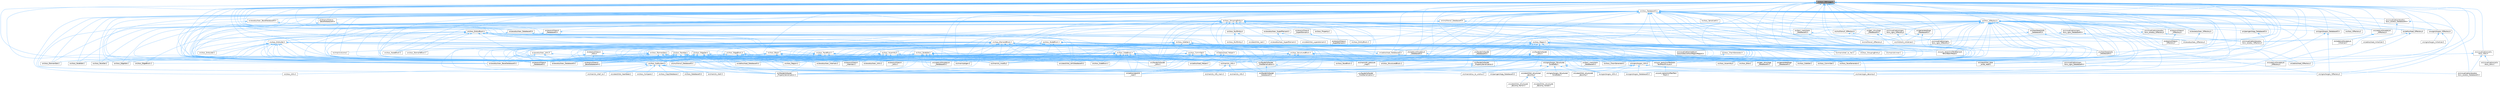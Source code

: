 digraph "src/Ioss_DBUsage.h"
{
 // INTERACTIVE_SVG=YES
 // LATEX_PDF_SIZE
  bgcolor="transparent";
  edge [fontname=Helvetica,fontsize=10,labelfontname=Helvetica,labelfontsize=10];
  node [fontname=Helvetica,fontsize=10,shape=box,height=0.2,width=0.4];
  Node1 [id="Node000001",label="src/Ioss_DBUsage.h",height=0.2,width=0.4,color="gray40", fillcolor="grey60", style="filled", fontcolor="black",tooltip=" "];
  Node1 -> Node2 [id="edge1_Node000001_Node000002",dir="back",color="steelblue1",style="solid",tooltip=" "];
  Node2 [id="Node000002",label="src/Ioss_DatabaseIO.h",height=0.2,width=0.4,color="grey40", fillcolor="white", style="filled",URL="$Ioss__DatabaseIO_8h.html",tooltip=" "];
  Node2 -> Node3 [id="edge2_Node000002_Node000003",dir="back",color="steelblue1",style="solid",tooltip=" "];
  Node3 [id="Node000003",label="src/Ioss_Assembly.C",height=0.2,width=0.4,color="grey40", fillcolor="white", style="filled",URL="$Ioss__Assembly_8C.html",tooltip=" "];
  Node2 -> Node4 [id="edge3_Node000002_Node000004",dir="back",color="steelblue1",style="solid",tooltip=" "];
  Node4 [id="Node000004",label="src/Ioss_Blob.C",height=0.2,width=0.4,color="grey40", fillcolor="white", style="filled",URL="$Ioss__Blob_8C.html",tooltip=" "];
  Node2 -> Node5 [id="edge4_Node000002_Node000005",dir="back",color="steelblue1",style="solid",tooltip=" "];
  Node5 [id="Node000005",label="src/Ioss_ChainGenerator.C",height=0.2,width=0.4,color="grey40", fillcolor="white", style="filled",URL="$Ioss__ChainGenerator_8C.html",tooltip=" "];
  Node2 -> Node6 [id="edge5_Node000002_Node000006",dir="back",color="steelblue1",style="solid",tooltip=" "];
  Node6 [id="Node000006",label="src/Ioss_CommSet.C",height=0.2,width=0.4,color="grey40", fillcolor="white", style="filled",URL="$Ioss__CommSet_8C.html",tooltip=" "];
  Node2 -> Node7 [id="edge6_Node000002_Node000007",dir="back",color="steelblue1",style="solid",tooltip=" "];
  Node7 [id="Node000007",label="src/Ioss_EdgeBlock.C",height=0.2,width=0.4,color="grey40", fillcolor="white", style="filled",URL="$Ioss__EdgeBlock_8C.html",tooltip=" "];
  Node2 -> Node8 [id="edge7_Node000002_Node000008",dir="back",color="steelblue1",style="solid",tooltip=" "];
  Node8 [id="Node000008",label="src/Ioss_EdgeSet.C",height=0.2,width=0.4,color="grey40", fillcolor="white", style="filled",URL="$Ioss__EdgeSet_8C.html",tooltip=" "];
  Node2 -> Node9 [id="edge8_Node000002_Node000009",dir="back",color="steelblue1",style="solid",tooltip=" "];
  Node9 [id="Node000009",label="src/Ioss_ElementBlock.C",height=0.2,width=0.4,color="grey40", fillcolor="white", style="filled",URL="$Ioss__ElementBlock_8C.html",tooltip=" "];
  Node2 -> Node10 [id="edge9_Node000002_Node000010",dir="back",color="steelblue1",style="solid",tooltip=" "];
  Node10 [id="Node000010",label="src/Ioss_ElementSet.C",height=0.2,width=0.4,color="grey40", fillcolor="white", style="filled",URL="$Ioss__ElementSet_8C.html",tooltip=" "];
  Node2 -> Node11 [id="edge10_Node000002_Node000011",dir="back",color="steelblue1",style="solid",tooltip=" "];
  Node11 [id="Node000011",label="src/Ioss_EntityBlock.C",height=0.2,width=0.4,color="grey40", fillcolor="white", style="filled",URL="$Ioss__EntityBlock_8C.html",tooltip=" "];
  Node2 -> Node12 [id="edge11_Node000002_Node000012",dir="back",color="steelblue1",style="solid",tooltip=" "];
  Node12 [id="Node000012",label="src/Ioss_FaceBlock.C",height=0.2,width=0.4,color="grey40", fillcolor="white", style="filled",URL="$Ioss__FaceBlock_8C.html",tooltip=" "];
  Node2 -> Node13 [id="edge12_Node000002_Node000013",dir="back",color="steelblue1",style="solid",tooltip=" "];
  Node13 [id="Node000013",label="src/Ioss_FaceGenerator.C",height=0.2,width=0.4,color="grey40", fillcolor="white", style="filled",URL="$Ioss__FaceGenerator_8C.html",tooltip=" "];
  Node2 -> Node14 [id="edge13_Node000002_Node000014",dir="back",color="steelblue1",style="solid",tooltip=" "];
  Node14 [id="Node000014",label="src/Ioss_FaceSet.C",height=0.2,width=0.4,color="grey40", fillcolor="white", style="filled",URL="$Ioss__FaceSet_8C.html",tooltip=" "];
  Node2 -> Node15 [id="edge14_Node000002_Node000015",dir="back",color="steelblue1",style="solid",tooltip=" "];
  Node15 [id="Node000015",label="src/Ioss_GroupingEntity.C",height=0.2,width=0.4,color="grey40", fillcolor="white", style="filled",URL="$Ioss__GroupingEntity_8C.html",tooltip=" "];
  Node2 -> Node16 [id="edge15_Node000002_Node000016",dir="back",color="steelblue1",style="solid",tooltip=" "];
  Node16 [id="Node000016",label="src/Ioss_GroupingEntity.h",height=0.2,width=0.4,color="grey40", fillcolor="white", style="filled",URL="$Ioss__GroupingEntity_8h.html",tooltip=" "];
  Node16 -> Node3 [id="edge16_Node000016_Node000003",dir="back",color="steelblue1",style="solid",tooltip=" "];
  Node16 -> Node17 [id="edge17_Node000016_Node000017",dir="back",color="steelblue1",style="solid",tooltip=" "];
  Node17 [id="Node000017",label="src/Ioss_Assembly.h",height=0.2,width=0.4,color="grey40", fillcolor="white", style="filled",URL="$Ioss__Assembly_8h.html",tooltip=" "];
  Node17 -> Node3 [id="edge18_Node000017_Node000003",dir="back",color="steelblue1",style="solid",tooltip=" "];
  Node17 -> Node18 [id="edge19_Node000017_Node000018",dir="back",color="steelblue1",style="solid",tooltip=" "];
  Node18 [id="Node000018",label="src/Ioss_Region.C",height=0.2,width=0.4,color="grey40", fillcolor="white", style="filled",URL="$Ioss__Region_8C.html",tooltip=" "];
  Node17 -> Node19 [id="edge20_Node000017_Node000019",dir="back",color="steelblue1",style="solid",tooltip=" "];
  Node19 [id="Node000019",label="src/Ioss_SubSystem.h",height=0.2,width=0.4,color="grey40", fillcolor="white", style="filled",URL="$Ioss__SubSystem_8h.html",tooltip=" "];
  Node19 -> Node20 [id="edge21_Node000019_Node000020",dir="back",color="steelblue1",style="solid",tooltip=" "];
  Node20 [id="Node000020",label="src/Ioss_Compare.C",height=0.2,width=0.4,color="grey40", fillcolor="white", style="filled",URL="$Ioss__Compare_8C.html",tooltip=" "];
  Node19 -> Node21 [id="edge22_Node000019_Node000021",dir="back",color="steelblue1",style="solid",tooltip=" "];
  Node21 [id="Node000021",label="src/Ioss_CopyDatabase.C",height=0.2,width=0.4,color="grey40", fillcolor="white", style="filled",URL="$Ioss__CopyDatabase_8C.html",tooltip=" "];
  Node19 -> Node22 [id="edge23_Node000019_Node000022",dir="back",color="steelblue1",style="solid",tooltip=" "];
  Node22 [id="Node000022",label="src/Ioss_DatabaseIO.C",height=0.2,width=0.4,color="grey40", fillcolor="white", style="filled",URL="$Ioss__DatabaseIO_8C.html",tooltip=" "];
  Node19 -> Node23 [id="edge24_Node000019_Node000023",dir="back",color="steelblue1",style="solid",tooltip=" "];
  Node23 [id="Node000023",label="src/Ioss_Utils.C",height=0.2,width=0.4,color="grey40", fillcolor="white", style="filled",URL="$Ioss__Utils_8C.html",tooltip=" "];
  Node19 -> Node24 [id="edge25_Node000019_Node000024",dir="back",color="steelblue1",style="solid",tooltip=" "];
  Node24 [id="Node000024",label="src/adios/utest/Ut\l_ioad.C",height=0.2,width=0.4,color="grey40", fillcolor="white", style="filled",URL="$Ut__ioad_8C.html",tooltip=" "];
  Node19 -> Node25 [id="edge26_Node000019_Node000025",dir="back",color="steelblue1",style="solid",tooltip=" "];
  Node25 [id="Node000025",label="src/cgns/Iocgns_DatabaseIO.C",height=0.2,width=0.4,color="grey40", fillcolor="white", style="filled",URL="$Iocgns__DatabaseIO_8C.html",tooltip=" "];
  Node19 -> Node26 [id="edge27_Node000019_Node000026",dir="back",color="steelblue1",style="solid",tooltip=" "];
  Node26 [id="Node000026",label="src/faodel/Iofaodel\l_DatabaseIO.C",height=0.2,width=0.4,color="grey40", fillcolor="white", style="filled",URL="$Iofaodel__DatabaseIO_8C.html",tooltip=" "];
  Node19 -> Node27 [id="edge28_Node000019_Node000027",dir="back",color="steelblue1",style="solid",tooltip=" "];
  Node27 [id="Node000027",label="src/main/io_shell.C",height=0.2,width=0.4,color="grey40", fillcolor="white", style="filled",URL="$io__shell_8C.html",tooltip=" "];
  Node19 -> Node28 [id="edge29_Node000019_Node000028",dir="back",color="steelblue1",style="solid",tooltip=" "];
  Node28 [id="Node000028",label="src/main/io_shell_ts.C",height=0.2,width=0.4,color="grey40", fillcolor="white", style="filled",URL="$io__shell__ts_8C.html",tooltip=" "];
  Node19 -> Node29 [id="edge30_Node000019_Node000029",dir="back",color="steelblue1",style="solid",tooltip=" "];
  Node29 [id="Node000029",label="src/main/struc_to_unstruc.C",height=0.2,width=0.4,color="grey40", fillcolor="white", style="filled",URL="$struc__to__unstruc_8C.html",tooltip=" "];
  Node19 -> Node30 [id="edge31_Node000019_Node000030",dir="back",color="steelblue1",style="solid",tooltip=" "];
  Node30 [id="Node000030",label="src/pamgen/Iopg_DatabaseIO.C",height=0.2,width=0.4,color="grey40", fillcolor="white", style="filled",URL="$Iopg__DatabaseIO_8C.html",tooltip=" "];
  Node19 -> Node31 [id="edge32_Node000019_Node000031",dir="back",color="steelblue1",style="solid",tooltip=" "];
  Node31 [id="Node000031",label="src/utest/Utst_heartbeat.C",height=0.2,width=0.4,color="grey40", fillcolor="white", style="filled",URL="$Utst__heartbeat_8C.html",tooltip=" "];
  Node19 -> Node32 [id="edge33_Node000019_Node000032",dir="back",color="steelblue1",style="solid",tooltip=" "];
  Node32 [id="Node000032",label="src/visualization/exodus\l/Iovs_exodus_DatabaseIO.C",height=0.2,width=0.4,color="grey40", fillcolor="white", style="filled",URL="$Iovs__exodus__DatabaseIO_8C.html",tooltip=" "];
  Node17 -> Node33 [id="edge34_Node000017_Node000033",dir="back",color="steelblue1",style="solid",tooltip=" "];
  Node33 [id="Node000033",label="src/catalyst/Iocatalyst\l_DatabaseIO.C",height=0.2,width=0.4,color="grey40", fillcolor="white", style="filled",URL="$Iocatalyst__DatabaseIO_8C.html",tooltip=" "];
  Node17 -> Node34 [id="edge35_Node000017_Node000034",dir="back",color="steelblue1",style="solid",tooltip=" "];
  Node34 [id="Node000034",label="src/cgns/Iocgns_Utils.C",height=0.2,width=0.4,color="grey40", fillcolor="white", style="filled",URL="$Iocgns__Utils_8C.html",tooltip=" "];
  Node17 -> Node35 [id="edge36_Node000017_Node000035",dir="back",color="steelblue1",style="solid",tooltip=" "];
  Node35 [id="Node000035",label="src/exodus/Ioex_BaseDatabaseIO.C",height=0.2,width=0.4,color="grey40", fillcolor="white", style="filled",URL="$Ioex__BaseDatabaseIO_8C.html",tooltip=" "];
  Node17 -> Node36 [id="edge37_Node000017_Node000036",dir="back",color="steelblue1",style="solid",tooltip=" "];
  Node36 [id="Node000036",label="src/exodus/Ioex_DatabaseIO.C",height=0.2,width=0.4,color="grey40", fillcolor="white", style="filled",URL="$Ioex__DatabaseIO_8C.html",tooltip=" "];
  Node17 -> Node37 [id="edge38_Node000017_Node000037",dir="back",color="steelblue1",style="solid",tooltip=" "];
  Node37 [id="Node000037",label="src/exodus/Ioex_Internals.C",height=0.2,width=0.4,color="grey40", fillcolor="white", style="filled",URL="$Ioex__Internals_8C.html",tooltip=" "];
  Node17 -> Node38 [id="edge39_Node000017_Node000038",dir="back",color="steelblue1",style="solid",tooltip=" "];
  Node38 [id="Node000038",label="src/exodus/Ioex_Utils.C",height=0.2,width=0.4,color="grey40", fillcolor="white", style="filled",URL="$Ioex__Utils_8C.html",tooltip=" "];
  Node17 -> Node39 [id="edge40_Node000017_Node000039",dir="back",color="steelblue1",style="solid",tooltip=" "];
  Node39 [id="Node000039",label="src/exonull/Ioexnl\l_BaseDatabaseIO.C",height=0.2,width=0.4,color="grey40", fillcolor="white", style="filled",URL="$Ioexnl__BaseDatabaseIO_8C.html",tooltip=" "];
  Node17 -> Node40 [id="edge41_Node000017_Node000040",dir="back",color="steelblue1",style="solid",tooltip=" "];
  Node40 [id="Node000040",label="src/exonull/Ioexnl\l_DatabaseIO.C",height=0.2,width=0.4,color="grey40", fillcolor="white", style="filled",URL="$Ioexnl__DatabaseIO_8C.html",tooltip=" "];
  Node17 -> Node41 [id="edge42_Node000017_Node000041",dir="back",color="steelblue1",style="solid",tooltip=" "];
  Node41 [id="Node000041",label="src/exonull/Ioexnl\l_Internals.C",height=0.2,width=0.4,color="grey40", fillcolor="white", style="filled",URL="$Ioexnl__Internals_8C.html",tooltip=" "];
  Node17 -> Node42 [id="edge43_Node000017_Node000042",dir="back",color="steelblue1",style="solid",tooltip=" "];
  Node42 [id="Node000042",label="src/exonull/Ioexnl\l_Utils.C",height=0.2,width=0.4,color="grey40", fillcolor="white", style="filled",URL="$Ioexnl__Utils_8C.html",tooltip=" "];
  Node17 -> Node43 [id="edge44_Node000017_Node000043",dir="back",color="steelblue1",style="solid",tooltip=" "];
  Node43 [id="Node000043",label="src/main/io_info.h",height=0.2,width=0.4,color="grey40", fillcolor="white", style="filled",URL="$io__info_8h.html",tooltip=" "];
  Node43 -> Node44 [id="edge45_Node000043_Node000044",dir="back",color="steelblue1",style="solid",tooltip=" "];
  Node44 [id="Node000044",label="src/main/io_info.C",height=0.2,width=0.4,color="grey40", fillcolor="white", style="filled",URL="$io__info_8C.html",tooltip=" "];
  Node43 -> Node45 [id="edge46_Node000043_Node000045",dir="back",color="steelblue1",style="solid",tooltip=" "];
  Node45 [id="Node000045",label="src/main/io_info_main.C",height=0.2,width=0.4,color="grey40", fillcolor="white", style="filled",URL="$io__info__main_8C.html",tooltip=" "];
  Node17 -> Node46 [id="edge47_Node000017_Node000046",dir="back",color="steelblue1",style="solid",tooltip=" "];
  Node46 [id="Node000046",label="src/main/io_modify.C",height=0.2,width=0.4,color="grey40", fillcolor="white", style="filled",URL="$io__modify_8C.html",tooltip=" "];
  Node17 -> Node47 [id="edge48_Node000017_Node000047",dir="back",color="steelblue1",style="solid",tooltip=" "];
  Node47 [id="Node000047",label="src/null/Ionull_DatabaseIO.C",height=0.2,width=0.4,color="grey40", fillcolor="white", style="filled",URL="$Ionull__DatabaseIO_8C.html",tooltip=" "];
  Node17 -> Node48 [id="edge49_Node000017_Node000048",dir="back",color="steelblue1",style="solid",tooltip=" "];
  Node48 [id="Node000048",label="src/text_mesh/Iotm\l_DatabaseIO.C",height=0.2,width=0.4,color="grey40", fillcolor="white", style="filled",URL="$Iotm__DatabaseIO_8C.html",tooltip=" "];
  Node17 -> Node49 [id="edge50_Node000017_Node000049",dir="back",color="steelblue1",style="solid",tooltip=" "];
  Node49 [id="Node000049",label="src/unit_tests/UnitTestIotm\lTextMeshFixture.h",height=0.2,width=0.4,color="grey40", fillcolor="white", style="filled",URL="$UnitTestIotmTextMeshFixture_8h.html",tooltip=" "];
  Node49 -> Node50 [id="edge51_Node000049_Node000050",dir="back",color="steelblue1",style="solid",tooltip=" "];
  Node50 [id="Node000050",label="src/unit_tests/UnitTestText\lMesh.C",height=0.2,width=0.4,color="grey40", fillcolor="white", style="filled",URL="$UnitTestTextMesh_8C.html",tooltip=" "];
  Node16 -> Node4 [id="edge52_Node000016_Node000004",dir="back",color="steelblue1",style="solid",tooltip=" "];
  Node16 -> Node51 [id="edge53_Node000016_Node000051",dir="back",color="steelblue1",style="solid",tooltip=" "];
  Node51 [id="Node000051",label="src/Ioss_Blob.h",height=0.2,width=0.4,color="grey40", fillcolor="white", style="filled",URL="$Ioss__Blob_8h.html",tooltip=" "];
  Node51 -> Node4 [id="edge54_Node000051_Node000004",dir="back",color="steelblue1",style="solid",tooltip=" "];
  Node51 -> Node18 [id="edge55_Node000051_Node000018",dir="back",color="steelblue1",style="solid",tooltip=" "];
  Node51 -> Node19 [id="edge56_Node000051_Node000019",dir="back",color="steelblue1",style="solid",tooltip=" "];
  Node51 -> Node35 [id="edge57_Node000051_Node000035",dir="back",color="steelblue1",style="solid",tooltip=" "];
  Node51 -> Node36 [id="edge58_Node000051_Node000036",dir="back",color="steelblue1",style="solid",tooltip=" "];
  Node51 -> Node37 [id="edge59_Node000051_Node000037",dir="back",color="steelblue1",style="solid",tooltip=" "];
  Node51 -> Node39 [id="edge60_Node000051_Node000039",dir="back",color="steelblue1",style="solid",tooltip=" "];
  Node51 -> Node40 [id="edge61_Node000051_Node000040",dir="back",color="steelblue1",style="solid",tooltip=" "];
  Node51 -> Node41 [id="edge62_Node000051_Node000041",dir="back",color="steelblue1",style="solid",tooltip=" "];
  Node51 -> Node43 [id="edge63_Node000051_Node000043",dir="back",color="steelblue1",style="solid",tooltip=" "];
  Node51 -> Node46 [id="edge64_Node000051_Node000046",dir="back",color="steelblue1",style="solid",tooltip=" "];
  Node51 -> Node47 [id="edge65_Node000051_Node000047",dir="back",color="steelblue1",style="solid",tooltip=" "];
  Node51 -> Node52 [id="edge66_Node000051_Node000052",dir="back",color="steelblue1",style="solid",tooltip=" "];
  Node52 [id="Node000052",label="src/utest/Utst_blob\l_write_read.C",height=0.2,width=0.4,color="grey40", fillcolor="white", style="filled",URL="$Utst__blob__write__read_8C.html",tooltip=" "];
  Node16 -> Node6 [id="edge67_Node000016_Node000006",dir="back",color="steelblue1",style="solid",tooltip=" "];
  Node16 -> Node53 [id="edge68_Node000016_Node000053",dir="back",color="steelblue1",style="solid",tooltip=" "];
  Node53 [id="Node000053",label="src/Ioss_CommSet.h",height=0.2,width=0.4,color="grey40", fillcolor="white", style="filled",URL="$Ioss__CommSet_8h.html",tooltip=" "];
  Node53 -> Node6 [id="edge69_Node000053_Node000006",dir="back",color="steelblue1",style="solid",tooltip=" "];
  Node53 -> Node13 [id="edge70_Node000053_Node000013",dir="back",color="steelblue1",style="solid",tooltip=" "];
  Node53 -> Node18 [id="edge71_Node000053_Node000018",dir="back",color="steelblue1",style="solid",tooltip=" "];
  Node53 -> Node19 [id="edge72_Node000053_Node000019",dir="back",color="steelblue1",style="solid",tooltip=" "];
  Node53 -> Node54 [id="edge73_Node000053_Node000054",dir="back",color="steelblue1",style="solid",tooltip=" "];
  Node54 [id="Node000054",label="src/adios/Ioad_DatabaseIO.C",height=0.2,width=0.4,color="grey40", fillcolor="white", style="filled",URL="$Ioad__DatabaseIO_8C.html",tooltip=" "];
  Node53 -> Node24 [id="edge74_Node000053_Node000024",dir="back",color="steelblue1",style="solid",tooltip=" "];
  Node53 -> Node33 [id="edge75_Node000053_Node000033",dir="back",color="steelblue1",style="solid",tooltip=" "];
  Node53 -> Node35 [id="edge76_Node000053_Node000035",dir="back",color="steelblue1",style="solid",tooltip=" "];
  Node53 -> Node36 [id="edge77_Node000053_Node000036",dir="back",color="steelblue1",style="solid",tooltip=" "];
  Node53 -> Node39 [id="edge78_Node000053_Node000039",dir="back",color="steelblue1",style="solid",tooltip=" "];
  Node53 -> Node40 [id="edge79_Node000053_Node000040",dir="back",color="steelblue1",style="solid",tooltip=" "];
  Node53 -> Node26 [id="edge80_Node000053_Node000026",dir="back",color="steelblue1",style="solid",tooltip=" "];
  Node53 -> Node55 [id="edge81_Node000053_Node000055",dir="back",color="steelblue1",style="solid",tooltip=" "];
  Node55 [id="Node000055",label="src/faodel/Iofaodel\l_FieldSerialization.h",height=0.2,width=0.4,color="grey40", fillcolor="white", style="filled",URL="$Iofaodel__FieldSerialization_8h.html",tooltip=" "];
  Node55 -> Node26 [id="edge82_Node000055_Node000026",dir="back",color="steelblue1",style="solid",tooltip=" "];
  Node55 -> Node56 [id="edge83_Node000055_Node000056",dir="back",color="steelblue1",style="solid",tooltip=" "];
  Node56 [id="Node000056",label="src/faodel/Iofaodel\l_FieldSerialization.C",height=0.2,width=0.4,color="grey40", fillcolor="white", style="filled",URL="$Iofaodel__FieldSerialization_8C.html",tooltip=" "];
  Node53 -> Node57 [id="edge84_Node000053_Node000057",dir="back",color="steelblue1",style="solid",tooltip=" "];
  Node57 [id="Node000057",label="src/faodel/Iofaodel\l_PropertySerialization.C",height=0.2,width=0.4,color="grey40", fillcolor="white", style="filled",URL="$Iofaodel__PropertySerialization_8C.html",tooltip=" "];
  Node53 -> Node58 [id="edge85_Node000053_Node000058",dir="back",color="steelblue1",style="solid",tooltip=" "];
  Node58 [id="Node000058",label="src/faodel/Iofaodel\l_Utils.C",height=0.2,width=0.4,color="grey40", fillcolor="white", style="filled",URL="$Iofaodel__Utils_8C.html",tooltip=" "];
  Node53 -> Node59 [id="edge86_Node000053_Node000059",dir="back",color="steelblue1",style="solid",tooltip=" "];
  Node59 [id="Node000059",label="src/gen_struc/Iogs\l_DatabaseIO.C",height=0.2,width=0.4,color="grey40", fillcolor="white", style="filled",URL="$Iogs__DatabaseIO_8C.html",tooltip=" "];
  Node53 -> Node60 [id="edge87_Node000053_Node000060",dir="back",color="steelblue1",style="solid",tooltip=" "];
  Node60 [id="Node000060",label="src/generated/Iogn\l_DatabaseIO.C",height=0.2,width=0.4,color="grey40", fillcolor="white", style="filled",URL="$Iogn__DatabaseIO_8C.html",tooltip=" "];
  Node53 -> Node61 [id="edge88_Node000053_Node000061",dir="back",color="steelblue1",style="solid",tooltip=" "];
  Node61 [id="Node000061",label="src/main/cth_pressure\l_map.C",height=0.2,width=0.4,color="grey40", fillcolor="white", style="filled",URL="$cth__pressure__map_8C.html",tooltip=" "];
  Node53 -> Node43 [id="edge89_Node000053_Node000043",dir="back",color="steelblue1",style="solid",tooltip=" "];
  Node53 -> Node46 [id="edge90_Node000053_Node000046",dir="back",color="steelblue1",style="solid",tooltip=" "];
  Node53 -> Node47 [id="edge91_Node000053_Node000047",dir="back",color="steelblue1",style="solid",tooltip=" "];
  Node53 -> Node48 [id="edge92_Node000053_Node000048",dir="back",color="steelblue1",style="solid",tooltip=" "];
  Node53 -> Node49 [id="edge93_Node000053_Node000049",dir="back",color="steelblue1",style="solid",tooltip=" "];
  Node16 -> Node8 [id="edge94_Node000016_Node000008",dir="back",color="steelblue1",style="solid",tooltip=" "];
  Node16 -> Node10 [id="edge95_Node000016_Node000010",dir="back",color="steelblue1",style="solid",tooltip=" "];
  Node16 -> Node11 [id="edge96_Node000016_Node000011",dir="back",color="steelblue1",style="solid",tooltip=" "];
  Node16 -> Node62 [id="edge97_Node000016_Node000062",dir="back",color="steelblue1",style="solid",tooltip=" "];
  Node62 [id="Node000062",label="src/Ioss_EntityBlock.h",height=0.2,width=0.4,color="grey40", fillcolor="white", style="filled",URL="$Ioss__EntityBlock_8h.html",tooltip=" "];
  Node62 -> Node7 [id="edge98_Node000062_Node000007",dir="back",color="steelblue1",style="solid",tooltip=" "];
  Node62 -> Node63 [id="edge99_Node000062_Node000063",dir="back",color="steelblue1",style="solid",tooltip=" "];
  Node63 [id="Node000063",label="src/Ioss_EdgeBlock.h",height=0.2,width=0.4,color="grey40", fillcolor="white", style="filled",URL="$Ioss__EdgeBlock_8h.html",tooltip=" "];
  Node63 -> Node7 [id="edge100_Node000063_Node000007",dir="back",color="steelblue1",style="solid",tooltip=" "];
  Node63 -> Node18 [id="edge101_Node000063_Node000018",dir="back",color="steelblue1",style="solid",tooltip=" "];
  Node63 -> Node19 [id="edge102_Node000063_Node000019",dir="back",color="steelblue1",style="solid",tooltip=" "];
  Node63 -> Node54 [id="edge103_Node000063_Node000054",dir="back",color="steelblue1",style="solid",tooltip=" "];
  Node63 -> Node24 [id="edge104_Node000063_Node000024",dir="back",color="steelblue1",style="solid",tooltip=" "];
  Node63 -> Node33 [id="edge105_Node000063_Node000033",dir="back",color="steelblue1",style="solid",tooltip=" "];
  Node63 -> Node35 [id="edge106_Node000063_Node000035",dir="back",color="steelblue1",style="solid",tooltip=" "];
  Node63 -> Node36 [id="edge107_Node000063_Node000036",dir="back",color="steelblue1",style="solid",tooltip=" "];
  Node63 -> Node37 [id="edge108_Node000063_Node000037",dir="back",color="steelblue1",style="solid",tooltip=" "];
  Node63 -> Node39 [id="edge109_Node000063_Node000039",dir="back",color="steelblue1",style="solid",tooltip=" "];
  Node63 -> Node40 [id="edge110_Node000063_Node000040",dir="back",color="steelblue1",style="solid",tooltip=" "];
  Node63 -> Node41 [id="edge111_Node000063_Node000041",dir="back",color="steelblue1",style="solid",tooltip=" "];
  Node63 -> Node55 [id="edge112_Node000063_Node000055",dir="back",color="steelblue1",style="solid",tooltip=" "];
  Node63 -> Node57 [id="edge113_Node000063_Node000057",dir="back",color="steelblue1",style="solid",tooltip=" "];
  Node63 -> Node58 [id="edge114_Node000063_Node000058",dir="back",color="steelblue1",style="solid",tooltip=" "];
  Node63 -> Node43 [id="edge115_Node000063_Node000043",dir="back",color="steelblue1",style="solid",tooltip=" "];
  Node63 -> Node46 [id="edge116_Node000063_Node000046",dir="back",color="steelblue1",style="solid",tooltip=" "];
  Node63 -> Node47 [id="edge117_Node000063_Node000047",dir="back",color="steelblue1",style="solid",tooltip=" "];
  Node62 -> Node9 [id="edge118_Node000062_Node000009",dir="back",color="steelblue1",style="solid",tooltip=" "];
  Node62 -> Node64 [id="edge119_Node000062_Node000064",dir="back",color="steelblue1",style="solid",tooltip=" "];
  Node64 [id="Node000064",label="src/Ioss_ElementBlock.h",height=0.2,width=0.4,color="grey40", fillcolor="white", style="filled",URL="$Ioss__ElementBlock_8h.html",tooltip=" "];
  Node64 -> Node5 [id="edge120_Node000064_Node000005",dir="back",color="steelblue1",style="solid",tooltip=" "];
  Node64 -> Node9 [id="edge121_Node000064_Node000009",dir="back",color="steelblue1",style="solid",tooltip=" "];
  Node64 -> Node13 [id="edge122_Node000064_Node000013",dir="back",color="steelblue1",style="solid",tooltip=" "];
  Node64 -> Node18 [id="edge123_Node000064_Node000018",dir="back",color="steelblue1",style="solid",tooltip=" "];
  Node64 -> Node65 [id="edge124_Node000064_Node000065",dir="back",color="steelblue1",style="solid",tooltip=" "];
  Node65 [id="Node000065",label="src/Ioss_SideBlock.C",height=0.2,width=0.4,color="grey40", fillcolor="white", style="filled",URL="$Ioss__SideBlock_8C.html",tooltip=" "];
  Node64 -> Node66 [id="edge125_Node000064_Node000066",dir="back",color="steelblue1",style="solid",tooltip=" "];
  Node66 [id="Node000066",label="src/Ioss_SideBlock.h",height=0.2,width=0.4,color="grey40", fillcolor="white", style="filled",URL="$Ioss__SideBlock_8h.html",tooltip=" "];
  Node66 -> Node5 [id="edge126_Node000066_Node000005",dir="back",color="steelblue1",style="solid",tooltip=" "];
  Node66 -> Node18 [id="edge127_Node000066_Node000018",dir="back",color="steelblue1",style="solid",tooltip=" "];
  Node66 -> Node65 [id="edge128_Node000066_Node000065",dir="back",color="steelblue1",style="solid",tooltip=" "];
  Node66 -> Node67 [id="edge129_Node000066_Node000067",dir="back",color="steelblue1",style="solid",tooltip=" "];
  Node67 [id="Node000067",label="src/Ioss_SideSet.C",height=0.2,width=0.4,color="grey40", fillcolor="white", style="filled",URL="$Ioss__SideSet_8C.html",tooltip=" "];
  Node66 -> Node19 [id="edge130_Node000066_Node000019",dir="back",color="steelblue1",style="solid",tooltip=" "];
  Node66 -> Node54 [id="edge131_Node000066_Node000054",dir="back",color="steelblue1",style="solid",tooltip=" "];
  Node66 -> Node68 [id="edge132_Node000066_Node000068",dir="back",color="steelblue1",style="solid",tooltip=" "];
  Node68 [id="Node000068",label="src/adios/Ioad_Helper.C",height=0.2,width=0.4,color="grey40", fillcolor="white", style="filled",URL="$Ioad__Helper_8C.html",tooltip=" "];
  Node66 -> Node24 [id="edge133_Node000066_Node000024",dir="back",color="steelblue1",style="solid",tooltip=" "];
  Node66 -> Node33 [id="edge134_Node000066_Node000033",dir="back",color="steelblue1",style="solid",tooltip=" "];
  Node66 -> Node69 [id="edge135_Node000066_Node000069",dir="back",color="steelblue1",style="solid",tooltip=" "];
  Node69 [id="Node000069",label="src/cgns/Iocgns_Utils.h",height=0.2,width=0.4,color="grey40", fillcolor="white", style="filled",URL="$Iocgns__Utils_8h.html",tooltip=" "];
  Node69 -> Node25 [id="edge136_Node000069_Node000025",dir="back",color="steelblue1",style="solid",tooltip=" "];
  Node69 -> Node70 [id="edge137_Node000069_Node000070",dir="back",color="steelblue1",style="solid",tooltip=" "];
  Node70 [id="Node000070",label="src/cgns/Iocgns_IOFactory.C",height=0.2,width=0.4,color="grey40", fillcolor="white", style="filled",URL="$Iocgns__IOFactory_8C.html",tooltip=" "];
  Node69 -> Node34 [id="edge138_Node000069_Node000034",dir="back",color="steelblue1",style="solid",tooltip=" "];
  Node69 -> Node71 [id="edge139_Node000069_Node000071",dir="back",color="steelblue1",style="solid",tooltip=" "];
  Node71 [id="Node000071",label="src/main/cgns_decomp.C",height=0.2,width=0.4,color="grey40", fillcolor="white", style="filled",URL="$cgns__decomp_8C.html",tooltip=" "];
  Node69 -> Node29 [id="edge140_Node000069_Node000029",dir="back",color="steelblue1",style="solid",tooltip=" "];
  Node69 -> Node72 [id="edge141_Node000069_Node000072",dir="back",color="steelblue1",style="solid",tooltip=" "];
  Node72 [id="Node000072",label="src/utest/Utst_structured\l_decomp.C",height=0.2,width=0.4,color="grey40", fillcolor="white", style="filled",URL="$Utst__structured__decomp_8C.html",tooltip=" "];
  Node66 -> Node35 [id="edge142_Node000066_Node000035",dir="back",color="steelblue1",style="solid",tooltip=" "];
  Node66 -> Node36 [id="edge143_Node000066_Node000036",dir="back",color="steelblue1",style="solid",tooltip=" "];
  Node66 -> Node37 [id="edge144_Node000066_Node000037",dir="back",color="steelblue1",style="solid",tooltip=" "];
  Node66 -> Node39 [id="edge145_Node000066_Node000039",dir="back",color="steelblue1",style="solid",tooltip=" "];
  Node66 -> Node40 [id="edge146_Node000066_Node000040",dir="back",color="steelblue1",style="solid",tooltip=" "];
  Node66 -> Node41 [id="edge147_Node000066_Node000041",dir="back",color="steelblue1",style="solid",tooltip=" "];
  Node66 -> Node26 [id="edge148_Node000066_Node000026",dir="back",color="steelblue1",style="solid",tooltip=" "];
  Node66 -> Node55 [id="edge149_Node000066_Node000055",dir="back",color="steelblue1",style="solid",tooltip=" "];
  Node66 -> Node57 [id="edge150_Node000066_Node000057",dir="back",color="steelblue1",style="solid",tooltip=" "];
  Node66 -> Node58 [id="edge151_Node000066_Node000058",dir="back",color="steelblue1",style="solid",tooltip=" "];
  Node66 -> Node59 [id="edge152_Node000066_Node000059",dir="back",color="steelblue1",style="solid",tooltip=" "];
  Node66 -> Node60 [id="edge153_Node000066_Node000060",dir="back",color="steelblue1",style="solid",tooltip=" "];
  Node66 -> Node61 [id="edge154_Node000066_Node000061",dir="back",color="steelblue1",style="solid",tooltip=" "];
  Node66 -> Node43 [id="edge155_Node000066_Node000043",dir="back",color="steelblue1",style="solid",tooltip=" "];
  Node66 -> Node46 [id="edge156_Node000066_Node000046",dir="back",color="steelblue1",style="solid",tooltip=" "];
  Node66 -> Node47 [id="edge157_Node000066_Node000047",dir="back",color="steelblue1",style="solid",tooltip=" "];
  Node66 -> Node48 [id="edge158_Node000066_Node000048",dir="back",color="steelblue1",style="solid",tooltip=" "];
  Node66 -> Node49 [id="edge159_Node000066_Node000049",dir="back",color="steelblue1",style="solid",tooltip=" "];
  Node66 -> Node73 [id="edge160_Node000066_Node000073",dir="back",color="steelblue1",style="solid",tooltip=" "];
  Node73 [id="Node000073",label="src/utest/Utst_IofxDatabaseIO.C",height=0.2,width=0.4,color="grey40", fillcolor="white", style="filled",URL="$Utst__IofxDatabaseIO_8C.html",tooltip=" "];
  Node64 -> Node19 [id="edge161_Node000064_Node000019",dir="back",color="steelblue1",style="solid",tooltip=" "];
  Node64 -> Node54 [id="edge162_Node000064_Node000054",dir="back",color="steelblue1",style="solid",tooltip=" "];
  Node64 -> Node24 [id="edge163_Node000064_Node000024",dir="back",color="steelblue1",style="solid",tooltip=" "];
  Node64 -> Node33 [id="edge164_Node000064_Node000033",dir="back",color="steelblue1",style="solid",tooltip=" "];
  Node64 -> Node35 [id="edge165_Node000064_Node000035",dir="back",color="steelblue1",style="solid",tooltip=" "];
  Node64 -> Node36 [id="edge166_Node000064_Node000036",dir="back",color="steelblue1",style="solid",tooltip=" "];
  Node64 -> Node37 [id="edge167_Node000064_Node000037",dir="back",color="steelblue1",style="solid",tooltip=" "];
  Node64 -> Node74 [id="edge168_Node000064_Node000074",dir="back",color="steelblue1",style="solid",tooltip=" "];
  Node74 [id="Node000074",label="src/exodus/Ioex_Utils.h",height=0.2,width=0.4,color="grey40", fillcolor="white", style="filled",URL="$Ioex__Utils_8h.html",tooltip=" "];
  Node74 -> Node35 [id="edge169_Node000074_Node000035",dir="back",color="steelblue1",style="solid",tooltip=" "];
  Node74 -> Node36 [id="edge170_Node000074_Node000036",dir="back",color="steelblue1",style="solid",tooltip=" "];
  Node74 -> Node37 [id="edge171_Node000074_Node000037",dir="back",color="steelblue1",style="solid",tooltip=" "];
  Node74 -> Node38 [id="edge172_Node000074_Node000038",dir="back",color="steelblue1",style="solid",tooltip=" "];
  Node64 -> Node39 [id="edge173_Node000064_Node000039",dir="back",color="steelblue1",style="solid",tooltip=" "];
  Node64 -> Node40 [id="edge174_Node000064_Node000040",dir="back",color="steelblue1",style="solid",tooltip=" "];
  Node64 -> Node41 [id="edge175_Node000064_Node000041",dir="back",color="steelblue1",style="solid",tooltip=" "];
  Node64 -> Node75 [id="edge176_Node000064_Node000075",dir="back",color="steelblue1",style="solid",tooltip=" "];
  Node75 [id="Node000075",label="src/exonull/Ioexnl\l_Utils.h",height=0.2,width=0.4,color="grey40", fillcolor="white", style="filled",URL="$Ioexnl__Utils_8h.html",tooltip=" "];
  Node75 -> Node39 [id="edge177_Node000075_Node000039",dir="back",color="steelblue1",style="solid",tooltip=" "];
  Node75 -> Node40 [id="edge178_Node000075_Node000040",dir="back",color="steelblue1",style="solid",tooltip=" "];
  Node75 -> Node41 [id="edge179_Node000075_Node000041",dir="back",color="steelblue1",style="solid",tooltip=" "];
  Node75 -> Node42 [id="edge180_Node000075_Node000042",dir="back",color="steelblue1",style="solid",tooltip=" "];
  Node64 -> Node26 [id="edge181_Node000064_Node000026",dir="back",color="steelblue1",style="solid",tooltip=" "];
  Node64 -> Node55 [id="edge182_Node000064_Node000055",dir="back",color="steelblue1",style="solid",tooltip=" "];
  Node64 -> Node57 [id="edge183_Node000064_Node000057",dir="back",color="steelblue1",style="solid",tooltip=" "];
  Node64 -> Node58 [id="edge184_Node000064_Node000058",dir="back",color="steelblue1",style="solid",tooltip=" "];
  Node64 -> Node59 [id="edge185_Node000064_Node000059",dir="back",color="steelblue1",style="solid",tooltip=" "];
  Node64 -> Node60 [id="edge186_Node000064_Node000060",dir="back",color="steelblue1",style="solid",tooltip=" "];
  Node64 -> Node61 [id="edge187_Node000064_Node000061",dir="back",color="steelblue1",style="solid",tooltip=" "];
  Node64 -> Node43 [id="edge188_Node000064_Node000043",dir="back",color="steelblue1",style="solid",tooltip=" "];
  Node64 -> Node46 [id="edge189_Node000064_Node000046",dir="back",color="steelblue1",style="solid",tooltip=" "];
  Node64 -> Node76 [id="edge190_Node000064_Node000076",dir="back",color="steelblue1",style="solid",tooltip=" "];
  Node76 [id="Node000076",label="src/main/shell_to_hex.C",height=0.2,width=0.4,color="grey40", fillcolor="white", style="filled",URL="$shell__to__hex_8C.html",tooltip=" "];
  Node64 -> Node77 [id="edge191_Node000064_Node000077",dir="back",color="steelblue1",style="solid",tooltip=" "];
  Node77 [id="Node000077",label="src/main/skinner.C",height=0.2,width=0.4,color="grey40", fillcolor="white", style="filled",URL="$skinner_8C.html",tooltip=" "];
  Node64 -> Node78 [id="edge192_Node000064_Node000078",dir="back",color="steelblue1",style="solid",tooltip=" "];
  Node78 [id="Node000078",label="src/main/sphgen.C",height=0.2,width=0.4,color="grey40", fillcolor="white", style="filled",URL="$sphgen_8C.html",tooltip=" "];
  Node64 -> Node79 [id="edge193_Node000064_Node000079",dir="back",color="steelblue1",style="solid",tooltip=" "];
  Node79 [id="Node000079",label="src/main/volume.C",height=0.2,width=0.4,color="grey40", fillcolor="white", style="filled",URL="$volume_8C.html",tooltip=" "];
  Node64 -> Node47 [id="edge194_Node000064_Node000047",dir="back",color="steelblue1",style="solid",tooltip=" "];
  Node64 -> Node48 [id="edge195_Node000064_Node000048",dir="back",color="steelblue1",style="solid",tooltip=" "];
  Node64 -> Node80 [id="edge196_Node000064_Node000080",dir="back",color="steelblue1",style="solid",tooltip=" "];
  Node80 [id="Node000080",label="src/unit_tests/UnitTestElement\lBlockBatchRead.C",height=0.2,width=0.4,color="grey40", fillcolor="white", style="filled",URL="$UnitTestElementBlockBatchRead_8C.html",tooltip=" "];
  Node64 -> Node49 [id="edge197_Node000064_Node000049",dir="back",color="steelblue1",style="solid",tooltip=" "];
  Node64 -> Node73 [id="edge198_Node000064_Node000073",dir="back",color="steelblue1",style="solid",tooltip=" "];
  Node62 -> Node11 [id="edge199_Node000062_Node000011",dir="back",color="steelblue1",style="solid",tooltip=" "];
  Node62 -> Node12 [id="edge200_Node000062_Node000012",dir="back",color="steelblue1",style="solid",tooltip=" "];
  Node62 -> Node81 [id="edge201_Node000062_Node000081",dir="back",color="steelblue1",style="solid",tooltip=" "];
  Node81 [id="Node000081",label="src/Ioss_FaceBlock.h",height=0.2,width=0.4,color="grey40", fillcolor="white", style="filled",URL="$Ioss__FaceBlock_8h.html",tooltip=" "];
  Node81 -> Node12 [id="edge202_Node000081_Node000012",dir="back",color="steelblue1",style="solid",tooltip=" "];
  Node81 -> Node18 [id="edge203_Node000081_Node000018",dir="back",color="steelblue1",style="solid",tooltip=" "];
  Node81 -> Node19 [id="edge204_Node000081_Node000019",dir="back",color="steelblue1",style="solid",tooltip=" "];
  Node81 -> Node54 [id="edge205_Node000081_Node000054",dir="back",color="steelblue1",style="solid",tooltip=" "];
  Node81 -> Node24 [id="edge206_Node000081_Node000024",dir="back",color="steelblue1",style="solid",tooltip=" "];
  Node81 -> Node33 [id="edge207_Node000081_Node000033",dir="back",color="steelblue1",style="solid",tooltip=" "];
  Node81 -> Node35 [id="edge208_Node000081_Node000035",dir="back",color="steelblue1",style="solid",tooltip=" "];
  Node81 -> Node36 [id="edge209_Node000081_Node000036",dir="back",color="steelblue1",style="solid",tooltip=" "];
  Node81 -> Node37 [id="edge210_Node000081_Node000037",dir="back",color="steelblue1",style="solid",tooltip=" "];
  Node81 -> Node39 [id="edge211_Node000081_Node000039",dir="back",color="steelblue1",style="solid",tooltip=" "];
  Node81 -> Node40 [id="edge212_Node000081_Node000040",dir="back",color="steelblue1",style="solid",tooltip=" "];
  Node81 -> Node41 [id="edge213_Node000081_Node000041",dir="back",color="steelblue1",style="solid",tooltip=" "];
  Node81 -> Node55 [id="edge214_Node000081_Node000055",dir="back",color="steelblue1",style="solid",tooltip=" "];
  Node81 -> Node57 [id="edge215_Node000081_Node000057",dir="back",color="steelblue1",style="solid",tooltip=" "];
  Node81 -> Node58 [id="edge216_Node000081_Node000058",dir="back",color="steelblue1",style="solid",tooltip=" "];
  Node81 -> Node43 [id="edge217_Node000081_Node000043",dir="back",color="steelblue1",style="solid",tooltip=" "];
  Node81 -> Node46 [id="edge218_Node000081_Node000046",dir="back",color="steelblue1",style="solid",tooltip=" "];
  Node81 -> Node47 [id="edge219_Node000081_Node000047",dir="back",color="steelblue1",style="solid",tooltip=" "];
  Node62 -> Node82 [id="edge220_Node000062_Node000082",dir="back",color="steelblue1",style="solid",tooltip=" "];
  Node82 [id="Node000082",label="src/Ioss_NodeBlock.C",height=0.2,width=0.4,color="grey40", fillcolor="white", style="filled",URL="$Ioss__NodeBlock_8C.html",tooltip=" "];
  Node62 -> Node83 [id="edge221_Node000062_Node000083",dir="back",color="steelblue1",style="solid",tooltip=" "];
  Node83 [id="Node000083",label="src/Ioss_NodeBlock.h",height=0.2,width=0.4,color="grey40", fillcolor="white", style="filled",URL="$Ioss__NodeBlock_8h.html",tooltip=" "];
  Node83 -> Node13 [id="edge222_Node000083_Node000013",dir="back",color="steelblue1",style="solid",tooltip=" "];
  Node83 -> Node82 [id="edge223_Node000083_Node000082",dir="back",color="steelblue1",style="solid",tooltip=" "];
  Node83 -> Node18 [id="edge224_Node000083_Node000018",dir="back",color="steelblue1",style="solid",tooltip=" "];
  Node83 -> Node84 [id="edge225_Node000083_Node000084",dir="back",color="steelblue1",style="solid",tooltip=" "];
  Node84 [id="Node000084",label="src/Ioss_StructuredBlock.h",height=0.2,width=0.4,color="grey40", fillcolor="white", style="filled",URL="$Ioss__StructuredBlock_8h.html",tooltip=" "];
  Node84 -> Node18 [id="edge226_Node000084_Node000018",dir="back",color="steelblue1",style="solid",tooltip=" "];
  Node84 -> Node85 [id="edge227_Node000084_Node000085",dir="back",color="steelblue1",style="solid",tooltip=" "];
  Node85 [id="Node000085",label="src/Ioss_StructuredBlock.C",height=0.2,width=0.4,color="grey40", fillcolor="white", style="filled",URL="$Ioss__StructuredBlock_8C.html",tooltip=" "];
  Node84 -> Node19 [id="edge228_Node000084_Node000019",dir="back",color="steelblue1",style="solid",tooltip=" "];
  Node84 -> Node33 [id="edge229_Node000084_Node000033",dir="back",color="steelblue1",style="solid",tooltip=" "];
  Node84 -> Node86 [id="edge230_Node000084_Node000086",dir="back",color="steelblue1",style="solid",tooltip=" "];
  Node86 [id="Node000086",label="src/cgns/Iocgns_Structured\lZoneData.h",height=0.2,width=0.4,color="grey40", fillcolor="white", style="filled",URL="$Iocgns__StructuredZoneData_8h.html",tooltip=" "];
  Node86 -> Node87 [id="edge231_Node000086_Node000087",dir="back",color="steelblue1",style="solid",tooltip=" "];
  Node87 [id="Node000087",label="src/cgns/Iocgns_Structured\lZoneData.C",height=0.2,width=0.4,color="grey40", fillcolor="white", style="filled",URL="$Iocgns__StructuredZoneData_8C.html",tooltip=" "];
  Node86 -> Node34 [id="edge232_Node000086_Node000034",dir="back",color="steelblue1",style="solid",tooltip=" "];
  Node86 -> Node71 [id="edge233_Node000086_Node000071",dir="back",color="steelblue1",style="solid",tooltip=" "];
  Node86 -> Node29 [id="edge234_Node000086_Node000029",dir="back",color="steelblue1",style="solid",tooltip=" "];
  Node86 -> Node72 [id="edge235_Node000086_Node000072",dir="back",color="steelblue1",style="solid",tooltip=" "];
  Node86 -> Node88 [id="edge236_Node000086_Node000088",dir="back",color="steelblue1",style="solid",tooltip=" "];
  Node88 [id="Node000088",label="src/utest/Utst_structured\l_decomp.h",height=0.2,width=0.4,color="grey40", fillcolor="white", style="filled",URL="$Utst__structured__decomp_8h.html",tooltip=" "];
  Node88 -> Node89 [id="edge237_Node000088_Node000089",dir="back",color="steelblue1",style="solid",tooltip=" "];
  Node89 [id="Node000089",label="src/utest/Utst_structured\l_decomp_herron.C",height=0.2,width=0.4,color="grey40", fillcolor="white", style="filled",URL="$Utst__structured__decomp__herron_8C.html",tooltip=" "];
  Node88 -> Node90 [id="edge238_Node000088_Node000090",dir="back",color="steelblue1",style="solid",tooltip=" "];
  Node90 [id="Node000090",label="src/utest/Utst_structured\l_decomp_rocket.C",height=0.2,width=0.4,color="grey40", fillcolor="white", style="filled",URL="$Utst__structured__decomp__rocket_8C.html",tooltip=" "];
  Node84 -> Node34 [id="edge239_Node000084_Node000034",dir="back",color="steelblue1",style="solid",tooltip=" "];
  Node84 -> Node69 [id="edge240_Node000084_Node000069",dir="back",color="steelblue1",style="solid",tooltip=" "];
  Node84 -> Node55 [id="edge241_Node000084_Node000055",dir="back",color="steelblue1",style="solid",tooltip=" "];
  Node84 -> Node57 [id="edge242_Node000084_Node000057",dir="back",color="steelblue1",style="solid",tooltip=" "];
  Node84 -> Node58 [id="edge243_Node000084_Node000058",dir="back",color="steelblue1",style="solid",tooltip=" "];
  Node84 -> Node59 [id="edge244_Node000084_Node000059",dir="back",color="steelblue1",style="solid",tooltip=" "];
  Node84 -> Node43 [id="edge245_Node000084_Node000043",dir="back",color="steelblue1",style="solid",tooltip=" "];
  Node84 -> Node46 [id="edge246_Node000084_Node000046",dir="back",color="steelblue1",style="solid",tooltip=" "];
  Node84 -> Node91 [id="edge247_Node000084_Node000091",dir="back",color="steelblue1",style="solid",tooltip=" "];
  Node91 [id="Node000091",label="src/visualization/cgns\l/Iovs_cgns_DatabaseIO.C",height=0.2,width=0.4,color="grey40", fillcolor="white", style="filled",URL="$Iovs__cgns__DatabaseIO_8C.html",tooltip=" "];
  Node83 -> Node19 [id="edge248_Node000083_Node000019",dir="back",color="steelblue1",style="solid",tooltip=" "];
  Node83 -> Node54 [id="edge249_Node000083_Node000054",dir="back",color="steelblue1",style="solid",tooltip=" "];
  Node83 -> Node24 [id="edge250_Node000083_Node000024",dir="back",color="steelblue1",style="solid",tooltip=" "];
  Node83 -> Node33 [id="edge251_Node000083_Node000033",dir="back",color="steelblue1",style="solid",tooltip=" "];
  Node83 -> Node35 [id="edge252_Node000083_Node000035",dir="back",color="steelblue1",style="solid",tooltip=" "];
  Node83 -> Node36 [id="edge253_Node000083_Node000036",dir="back",color="steelblue1",style="solid",tooltip=" "];
  Node83 -> Node37 [id="edge254_Node000083_Node000037",dir="back",color="steelblue1",style="solid",tooltip=" "];
  Node83 -> Node39 [id="edge255_Node000083_Node000039",dir="back",color="steelblue1",style="solid",tooltip=" "];
  Node83 -> Node40 [id="edge256_Node000083_Node000040",dir="back",color="steelblue1",style="solid",tooltip=" "];
  Node83 -> Node41 [id="edge257_Node000083_Node000041",dir="back",color="steelblue1",style="solid",tooltip=" "];
  Node83 -> Node26 [id="edge258_Node000083_Node000026",dir="back",color="steelblue1",style="solid",tooltip=" "];
  Node83 -> Node55 [id="edge259_Node000083_Node000055",dir="back",color="steelblue1",style="solid",tooltip=" "];
  Node83 -> Node57 [id="edge260_Node000083_Node000057",dir="back",color="steelblue1",style="solid",tooltip=" "];
  Node83 -> Node58 [id="edge261_Node000083_Node000058",dir="back",color="steelblue1",style="solid",tooltip=" "];
  Node83 -> Node59 [id="edge262_Node000083_Node000059",dir="back",color="steelblue1",style="solid",tooltip=" "];
  Node83 -> Node60 [id="edge263_Node000083_Node000060",dir="back",color="steelblue1",style="solid",tooltip=" "];
  Node83 -> Node61 [id="edge264_Node000083_Node000061",dir="back",color="steelblue1",style="solid",tooltip=" "];
  Node83 -> Node43 [id="edge265_Node000083_Node000043",dir="back",color="steelblue1",style="solid",tooltip=" "];
  Node83 -> Node46 [id="edge266_Node000083_Node000046",dir="back",color="steelblue1",style="solid",tooltip=" "];
  Node83 -> Node76 [id="edge267_Node000083_Node000076",dir="back",color="steelblue1",style="solid",tooltip=" "];
  Node83 -> Node77 [id="edge268_Node000083_Node000077",dir="back",color="steelblue1",style="solid",tooltip=" "];
  Node83 -> Node78 [id="edge269_Node000083_Node000078",dir="back",color="steelblue1",style="solid",tooltip=" "];
  Node83 -> Node47 [id="edge270_Node000083_Node000047",dir="back",color="steelblue1",style="solid",tooltip=" "];
  Node83 -> Node48 [id="edge271_Node000083_Node000048",dir="back",color="steelblue1",style="solid",tooltip=" "];
  Node83 -> Node80 [id="edge272_Node000083_Node000080",dir="back",color="steelblue1",style="solid",tooltip=" "];
  Node83 -> Node49 [id="edge273_Node000083_Node000049",dir="back",color="steelblue1",style="solid",tooltip=" "];
  Node83 -> Node73 [id="edge274_Node000083_Node000073",dir="back",color="steelblue1",style="solid",tooltip=" "];
  Node62 -> Node18 [id="edge275_Node000062_Node000018",dir="back",color="steelblue1",style="solid",tooltip=" "];
  Node62 -> Node65 [id="edge276_Node000062_Node000065",dir="back",color="steelblue1",style="solid",tooltip=" "];
  Node62 -> Node66 [id="edge277_Node000062_Node000066",dir="back",color="steelblue1",style="solid",tooltip=" "];
  Node62 -> Node84 [id="edge278_Node000062_Node000084",dir="back",color="steelblue1",style="solid",tooltip=" "];
  Node62 -> Node19 [id="edge279_Node000062_Node000019",dir="back",color="steelblue1",style="solid",tooltip=" "];
  Node62 -> Node35 [id="edge280_Node000062_Node000035",dir="back",color="steelblue1",style="solid",tooltip=" "];
  Node62 -> Node36 [id="edge281_Node000062_Node000036",dir="back",color="steelblue1",style="solid",tooltip=" "];
  Node62 -> Node39 [id="edge282_Node000062_Node000039",dir="back",color="steelblue1",style="solid",tooltip=" "];
  Node62 -> Node40 [id="edge283_Node000062_Node000040",dir="back",color="steelblue1",style="solid",tooltip=" "];
  Node62 -> Node47 [id="edge284_Node000062_Node000047",dir="back",color="steelblue1",style="solid",tooltip=" "];
  Node16 -> Node92 [id="edge285_Node000016_Node000092",dir="back",color="steelblue1",style="solid",tooltip=" "];
  Node92 [id="Node000092",label="src/Ioss_EntitySet.C",height=0.2,width=0.4,color="grey40", fillcolor="white", style="filled",URL="$Ioss__EntitySet_8C.html",tooltip=" "];
  Node16 -> Node93 [id="edge286_Node000016_Node000093",dir="back",color="steelblue1",style="solid",tooltip=" "];
  Node93 [id="Node000093",label="src/Ioss_EntitySet.h",height=0.2,width=0.4,color="grey40", fillcolor="white", style="filled",URL="$Ioss__EntitySet_8h.html",tooltip=" "];
  Node93 -> Node8 [id="edge287_Node000093_Node000008",dir="back",color="steelblue1",style="solid",tooltip=" "];
  Node93 -> Node94 [id="edge288_Node000093_Node000094",dir="back",color="steelblue1",style="solid",tooltip=" "];
  Node94 [id="Node000094",label="src/Ioss_EdgeSet.h",height=0.2,width=0.4,color="grey40", fillcolor="white", style="filled",URL="$Ioss__EdgeSet_8h.html",tooltip=" "];
  Node94 -> Node8 [id="edge289_Node000094_Node000008",dir="back",color="steelblue1",style="solid",tooltip=" "];
  Node94 -> Node18 [id="edge290_Node000094_Node000018",dir="back",color="steelblue1",style="solid",tooltip=" "];
  Node94 -> Node19 [id="edge291_Node000094_Node000019",dir="back",color="steelblue1",style="solid",tooltip=" "];
  Node94 -> Node54 [id="edge292_Node000094_Node000054",dir="back",color="steelblue1",style="solid",tooltip=" "];
  Node94 -> Node24 [id="edge293_Node000094_Node000024",dir="back",color="steelblue1",style="solid",tooltip=" "];
  Node94 -> Node33 [id="edge294_Node000094_Node000033",dir="back",color="steelblue1",style="solid",tooltip=" "];
  Node94 -> Node35 [id="edge295_Node000094_Node000035",dir="back",color="steelblue1",style="solid",tooltip=" "];
  Node94 -> Node36 [id="edge296_Node000094_Node000036",dir="back",color="steelblue1",style="solid",tooltip=" "];
  Node94 -> Node37 [id="edge297_Node000094_Node000037",dir="back",color="steelblue1",style="solid",tooltip=" "];
  Node94 -> Node39 [id="edge298_Node000094_Node000039",dir="back",color="steelblue1",style="solid",tooltip=" "];
  Node94 -> Node40 [id="edge299_Node000094_Node000040",dir="back",color="steelblue1",style="solid",tooltip=" "];
  Node94 -> Node41 [id="edge300_Node000094_Node000041",dir="back",color="steelblue1",style="solid",tooltip=" "];
  Node94 -> Node55 [id="edge301_Node000094_Node000055",dir="back",color="steelblue1",style="solid",tooltip=" "];
  Node94 -> Node57 [id="edge302_Node000094_Node000057",dir="back",color="steelblue1",style="solid",tooltip=" "];
  Node94 -> Node58 [id="edge303_Node000094_Node000058",dir="back",color="steelblue1",style="solid",tooltip=" "];
  Node94 -> Node43 [id="edge304_Node000094_Node000043",dir="back",color="steelblue1",style="solid",tooltip=" "];
  Node94 -> Node46 [id="edge305_Node000094_Node000046",dir="back",color="steelblue1",style="solid",tooltip=" "];
  Node94 -> Node47 [id="edge306_Node000094_Node000047",dir="back",color="steelblue1",style="solid",tooltip=" "];
  Node93 -> Node10 [id="edge307_Node000093_Node000010",dir="back",color="steelblue1",style="solid",tooltip=" "];
  Node93 -> Node95 [id="edge308_Node000093_Node000095",dir="back",color="steelblue1",style="solid",tooltip=" "];
  Node95 [id="Node000095",label="src/Ioss_ElementSet.h",height=0.2,width=0.4,color="grey40", fillcolor="white", style="filled",URL="$Ioss__ElementSet_8h.html",tooltip=" "];
  Node95 -> Node10 [id="edge309_Node000095_Node000010",dir="back",color="steelblue1",style="solid",tooltip=" "];
  Node95 -> Node18 [id="edge310_Node000095_Node000018",dir="back",color="steelblue1",style="solid",tooltip=" "];
  Node95 -> Node19 [id="edge311_Node000095_Node000019",dir="back",color="steelblue1",style="solid",tooltip=" "];
  Node95 -> Node54 [id="edge312_Node000095_Node000054",dir="back",color="steelblue1",style="solid",tooltip=" "];
  Node95 -> Node24 [id="edge313_Node000095_Node000024",dir="back",color="steelblue1",style="solid",tooltip=" "];
  Node95 -> Node33 [id="edge314_Node000095_Node000033",dir="back",color="steelblue1",style="solid",tooltip=" "];
  Node95 -> Node35 [id="edge315_Node000095_Node000035",dir="back",color="steelblue1",style="solid",tooltip=" "];
  Node95 -> Node36 [id="edge316_Node000095_Node000036",dir="back",color="steelblue1",style="solid",tooltip=" "];
  Node95 -> Node37 [id="edge317_Node000095_Node000037",dir="back",color="steelblue1",style="solid",tooltip=" "];
  Node95 -> Node39 [id="edge318_Node000095_Node000039",dir="back",color="steelblue1",style="solid",tooltip=" "];
  Node95 -> Node40 [id="edge319_Node000095_Node000040",dir="back",color="steelblue1",style="solid",tooltip=" "];
  Node95 -> Node41 [id="edge320_Node000095_Node000041",dir="back",color="steelblue1",style="solid",tooltip=" "];
  Node95 -> Node55 [id="edge321_Node000095_Node000055",dir="back",color="steelblue1",style="solid",tooltip=" "];
  Node95 -> Node57 [id="edge322_Node000095_Node000057",dir="back",color="steelblue1",style="solid",tooltip=" "];
  Node95 -> Node58 [id="edge323_Node000095_Node000058",dir="back",color="steelblue1",style="solid",tooltip=" "];
  Node95 -> Node43 [id="edge324_Node000095_Node000043",dir="back",color="steelblue1",style="solid",tooltip=" "];
  Node95 -> Node46 [id="edge325_Node000095_Node000046",dir="back",color="steelblue1",style="solid",tooltip=" "];
  Node95 -> Node47 [id="edge326_Node000095_Node000047",dir="back",color="steelblue1",style="solid",tooltip=" "];
  Node93 -> Node92 [id="edge327_Node000093_Node000092",dir="back",color="steelblue1",style="solid",tooltip=" "];
  Node93 -> Node14 [id="edge328_Node000093_Node000014",dir="back",color="steelblue1",style="solid",tooltip=" "];
  Node93 -> Node96 [id="edge329_Node000093_Node000096",dir="back",color="steelblue1",style="solid",tooltip=" "];
  Node96 [id="Node000096",label="src/Ioss_FaceSet.h",height=0.2,width=0.4,color="grey40", fillcolor="white", style="filled",URL="$Ioss__FaceSet_8h.html",tooltip=" "];
  Node96 -> Node14 [id="edge330_Node000096_Node000014",dir="back",color="steelblue1",style="solid",tooltip=" "];
  Node96 -> Node18 [id="edge331_Node000096_Node000018",dir="back",color="steelblue1",style="solid",tooltip=" "];
  Node96 -> Node19 [id="edge332_Node000096_Node000019",dir="back",color="steelblue1",style="solid",tooltip=" "];
  Node96 -> Node54 [id="edge333_Node000096_Node000054",dir="back",color="steelblue1",style="solid",tooltip=" "];
  Node96 -> Node24 [id="edge334_Node000096_Node000024",dir="back",color="steelblue1",style="solid",tooltip=" "];
  Node96 -> Node33 [id="edge335_Node000096_Node000033",dir="back",color="steelblue1",style="solid",tooltip=" "];
  Node96 -> Node35 [id="edge336_Node000096_Node000035",dir="back",color="steelblue1",style="solid",tooltip=" "];
  Node96 -> Node36 [id="edge337_Node000096_Node000036",dir="back",color="steelblue1",style="solid",tooltip=" "];
  Node96 -> Node37 [id="edge338_Node000096_Node000037",dir="back",color="steelblue1",style="solid",tooltip=" "];
  Node96 -> Node39 [id="edge339_Node000096_Node000039",dir="back",color="steelblue1",style="solid",tooltip=" "];
  Node96 -> Node40 [id="edge340_Node000096_Node000040",dir="back",color="steelblue1",style="solid",tooltip=" "];
  Node96 -> Node41 [id="edge341_Node000096_Node000041",dir="back",color="steelblue1",style="solid",tooltip=" "];
  Node96 -> Node55 [id="edge342_Node000096_Node000055",dir="back",color="steelblue1",style="solid",tooltip=" "];
  Node96 -> Node57 [id="edge343_Node000096_Node000057",dir="back",color="steelblue1",style="solid",tooltip=" "];
  Node96 -> Node58 [id="edge344_Node000096_Node000058",dir="back",color="steelblue1",style="solid",tooltip=" "];
  Node96 -> Node43 [id="edge345_Node000096_Node000043",dir="back",color="steelblue1",style="solid",tooltip=" "];
  Node96 -> Node46 [id="edge346_Node000096_Node000046",dir="back",color="steelblue1",style="solid",tooltip=" "];
  Node96 -> Node47 [id="edge347_Node000096_Node000047",dir="back",color="steelblue1",style="solid",tooltip=" "];
  Node93 -> Node97 [id="edge348_Node000093_Node000097",dir="back",color="steelblue1",style="solid",tooltip=" "];
  Node97 [id="Node000097",label="src/Ioss_NodeSet.C",height=0.2,width=0.4,color="grey40", fillcolor="white", style="filled",URL="$Ioss__NodeSet_8C.html",tooltip=" "];
  Node93 -> Node98 [id="edge349_Node000093_Node000098",dir="back",color="steelblue1",style="solid",tooltip=" "];
  Node98 [id="Node000098",label="src/Ioss_NodeSet.h",height=0.2,width=0.4,color="grey40", fillcolor="white", style="filled",URL="$Ioss__NodeSet_8h.html",tooltip=" "];
  Node98 -> Node97 [id="edge350_Node000098_Node000097",dir="back",color="steelblue1",style="solid",tooltip=" "];
  Node98 -> Node18 [id="edge351_Node000098_Node000018",dir="back",color="steelblue1",style="solid",tooltip=" "];
  Node98 -> Node19 [id="edge352_Node000098_Node000019",dir="back",color="steelblue1",style="solid",tooltip=" "];
  Node98 -> Node54 [id="edge353_Node000098_Node000054",dir="back",color="steelblue1",style="solid",tooltip=" "];
  Node98 -> Node24 [id="edge354_Node000098_Node000024",dir="back",color="steelblue1",style="solid",tooltip=" "];
  Node98 -> Node33 [id="edge355_Node000098_Node000033",dir="back",color="steelblue1",style="solid",tooltip=" "];
  Node98 -> Node35 [id="edge356_Node000098_Node000035",dir="back",color="steelblue1",style="solid",tooltip=" "];
  Node98 -> Node36 [id="edge357_Node000098_Node000036",dir="back",color="steelblue1",style="solid",tooltip=" "];
  Node98 -> Node37 [id="edge358_Node000098_Node000037",dir="back",color="steelblue1",style="solid",tooltip=" "];
  Node98 -> Node39 [id="edge359_Node000098_Node000039",dir="back",color="steelblue1",style="solid",tooltip=" "];
  Node98 -> Node40 [id="edge360_Node000098_Node000040",dir="back",color="steelblue1",style="solid",tooltip=" "];
  Node98 -> Node41 [id="edge361_Node000098_Node000041",dir="back",color="steelblue1",style="solid",tooltip=" "];
  Node98 -> Node26 [id="edge362_Node000098_Node000026",dir="back",color="steelblue1",style="solid",tooltip=" "];
  Node98 -> Node55 [id="edge363_Node000098_Node000055",dir="back",color="steelblue1",style="solid",tooltip=" "];
  Node98 -> Node57 [id="edge364_Node000098_Node000057",dir="back",color="steelblue1",style="solid",tooltip=" "];
  Node98 -> Node58 [id="edge365_Node000098_Node000058",dir="back",color="steelblue1",style="solid",tooltip=" "];
  Node98 -> Node60 [id="edge366_Node000098_Node000060",dir="back",color="steelblue1",style="solid",tooltip=" "];
  Node98 -> Node61 [id="edge367_Node000098_Node000061",dir="back",color="steelblue1",style="solid",tooltip=" "];
  Node98 -> Node43 [id="edge368_Node000098_Node000043",dir="back",color="steelblue1",style="solid",tooltip=" "];
  Node98 -> Node46 [id="edge369_Node000098_Node000046",dir="back",color="steelblue1",style="solid",tooltip=" "];
  Node98 -> Node78 [id="edge370_Node000098_Node000078",dir="back",color="steelblue1",style="solid",tooltip=" "];
  Node98 -> Node47 [id="edge371_Node000098_Node000047",dir="back",color="steelblue1",style="solid",tooltip=" "];
  Node98 -> Node48 [id="edge372_Node000098_Node000048",dir="back",color="steelblue1",style="solid",tooltip=" "];
  Node98 -> Node49 [id="edge373_Node000098_Node000049",dir="back",color="steelblue1",style="solid",tooltip=" "];
  Node98 -> Node73 [id="edge374_Node000098_Node000073",dir="back",color="steelblue1",style="solid",tooltip=" "];
  Node93 -> Node19 [id="edge375_Node000093_Node000019",dir="back",color="steelblue1",style="solid",tooltip=" "];
  Node93 -> Node99 [id="edge376_Node000093_Node000099",dir="back",color="steelblue1",style="solid",tooltip=" "];
  Node99 [id="Node000099",label="src/adios/Ioad_DatabaseIO.h",height=0.2,width=0.4,color="grey40", fillcolor="white", style="filled",URL="$Ioad__DatabaseIO_8h.html",tooltip=" "];
  Node99 -> Node54 [id="edge377_Node000099_Node000054",dir="back",color="steelblue1",style="solid",tooltip=" "];
  Node99 -> Node100 [id="edge378_Node000099_Node000100",dir="back",color="steelblue1",style="solid",tooltip=" "];
  Node100 [id="Node000100",label="src/adios/Ioad_IOFactory.C",height=0.2,width=0.4,color="grey40", fillcolor="white", style="filled",URL="$Ioad__IOFactory_8C.html",tooltip=" "];
  Node93 -> Node101 [id="edge379_Node000093_Node000101",dir="back",color="steelblue1",style="solid",tooltip=" "];
  Node101 [id="Node000101",label="src/catalyst/Iocatalyst\l_DatabaseIO.h",height=0.2,width=0.4,color="grey40", fillcolor="white", style="filled",URL="$Iocatalyst__DatabaseIO_8h.html",tooltip=" "];
  Node101 -> Node33 [id="edge380_Node000101_Node000033",dir="back",color="steelblue1",style="solid",tooltip=" "];
  Node101 -> Node102 [id="edge381_Node000101_Node000102",dir="back",color="steelblue1",style="solid",tooltip=" "];
  Node102 [id="Node000102",label="src/catalyst/Iocatalyst\l_IOFactory.C",height=0.2,width=0.4,color="grey40", fillcolor="white", style="filled",URL="$Iocatalyst__IOFactory_8C.html",tooltip=" "];
  Node93 -> Node35 [id="edge382_Node000093_Node000035",dir="back",color="steelblue1",style="solid",tooltip=" "];
  Node93 -> Node36 [id="edge383_Node000093_Node000036",dir="back",color="steelblue1",style="solid",tooltip=" "];
  Node93 -> Node39 [id="edge384_Node000093_Node000039",dir="back",color="steelblue1",style="solid",tooltip=" "];
  Node93 -> Node40 [id="edge385_Node000093_Node000040",dir="back",color="steelblue1",style="solid",tooltip=" "];
  Node93 -> Node47 [id="edge386_Node000093_Node000047",dir="back",color="steelblue1",style="solid",tooltip=" "];
  Node16 -> Node14 [id="edge387_Node000016_Node000014",dir="back",color="steelblue1",style="solid",tooltip=" "];
  Node16 -> Node15 [id="edge388_Node000016_Node000015",dir="back",color="steelblue1",style="solid",tooltip=" "];
  Node16 -> Node97 [id="edge389_Node000016_Node000097",dir="back",color="steelblue1",style="solid",tooltip=" "];
  Node16 -> Node103 [id="edge390_Node000016_Node000103",dir="back",color="steelblue1",style="solid",tooltip=" "];
  Node103 [id="Node000103",label="src/Ioss_NullEntity.h",height=0.2,width=0.4,color="grey40", fillcolor="white", style="filled",URL="$Ioss__NullEntity_8h.html",tooltip=" "];
  Node103 -> Node104 [id="edge391_Node000103_Node000104",dir="back",color="steelblue1",style="solid",tooltip=" "];
  Node104 [id="Node000104",label="src/Ioss_NullEntity.C",height=0.2,width=0.4,color="grey40", fillcolor="white", style="filled",URL="$Ioss__NullEntity_8C.html",tooltip=" "];
  Node103 -> Node105 [id="edge392_Node000103_Node000105",dir="back",color="steelblue1",style="solid",tooltip=" "];
  Node105 [id="Node000105",label="src/utest/Utst_ioel.C",height=0.2,width=0.4,color="grey40", fillcolor="white", style="filled",URL="$Utst__ioel_8C.html",tooltip=" "];
  Node16 -> Node106 [id="edge393_Node000016_Node000106",dir="back",color="steelblue1",style="solid",tooltip=" "];
  Node106 [id="Node000106",label="src/Ioss_Property.C",height=0.2,width=0.4,color="grey40", fillcolor="white", style="filled",URL="$Ioss__Property_8C.html",tooltip=" "];
  Node16 -> Node18 [id="edge394_Node000016_Node000018",dir="back",color="steelblue1",style="solid",tooltip=" "];
  Node16 -> Node107 [id="edge395_Node000016_Node000107",dir="back",color="steelblue1",style="solid",tooltip=" "];
  Node107 [id="Node000107",label="src/Ioss_Region.h",height=0.2,width=0.4,color="grey40", fillcolor="white", style="filled",URL="$Ioss__Region_8h.html",tooltip=" "];
  Node107 -> Node3 [id="edge396_Node000107_Node000003",dir="back",color="steelblue1",style="solid",tooltip=" "];
  Node107 -> Node4 [id="edge397_Node000107_Node000004",dir="back",color="steelblue1",style="solid",tooltip=" "];
  Node107 -> Node5 [id="edge398_Node000107_Node000005",dir="back",color="steelblue1",style="solid",tooltip=" "];
  Node107 -> Node108 [id="edge399_Node000107_Node000108",dir="back",color="steelblue1",style="solid",tooltip=" "];
  Node108 [id="Node000108",label="src/Ioss_ChainGenerator.h",height=0.2,width=0.4,color="grey40", fillcolor="white", style="filled",URL="$Ioss__ChainGenerator_8h.html",tooltip=" "];
  Node108 -> Node5 [id="edge400_Node000108_Node000005",dir="back",color="steelblue1",style="solid",tooltip=" "];
  Node107 -> Node13 [id="edge401_Node000107_Node000013",dir="back",color="steelblue1",style="solid",tooltip=" "];
  Node107 -> Node15 [id="edge402_Node000107_Node000015",dir="back",color="steelblue1",style="solid",tooltip=" "];
  Node107 -> Node18 [id="edge403_Node000107_Node000018",dir="back",color="steelblue1",style="solid",tooltip=" "];
  Node107 -> Node67 [id="edge404_Node000107_Node000067",dir="back",color="steelblue1",style="solid",tooltip=" "];
  Node107 -> Node85 [id="edge405_Node000107_Node000085",dir="back",color="steelblue1",style="solid",tooltip=" "];
  Node107 -> Node19 [id="edge406_Node000107_Node000019",dir="back",color="steelblue1",style="solid",tooltip=" "];
  Node107 -> Node99 [id="edge407_Node000107_Node000099",dir="back",color="steelblue1",style="solid",tooltip=" "];
  Node107 -> Node24 [id="edge408_Node000107_Node000024",dir="back",color="steelblue1",style="solid",tooltip=" "];
  Node107 -> Node33 [id="edge409_Node000107_Node000033",dir="back",color="steelblue1",style="solid",tooltip=" "];
  Node107 -> Node101 [id="edge410_Node000107_Node000101",dir="back",color="steelblue1",style="solid",tooltip=" "];
  Node107 -> Node69 [id="edge411_Node000107_Node000069",dir="back",color="steelblue1",style="solid",tooltip=" "];
  Node107 -> Node35 [id="edge412_Node000107_Node000035",dir="back",color="steelblue1",style="solid",tooltip=" "];
  Node107 -> Node36 [id="edge413_Node000107_Node000036",dir="back",color="steelblue1",style="solid",tooltip=" "];
  Node107 -> Node37 [id="edge414_Node000107_Node000037",dir="back",color="steelblue1",style="solid",tooltip=" "];
  Node107 -> Node38 [id="edge415_Node000107_Node000038",dir="back",color="steelblue1",style="solid",tooltip=" "];
  Node107 -> Node39 [id="edge416_Node000107_Node000039",dir="back",color="steelblue1",style="solid",tooltip=" "];
  Node107 -> Node40 [id="edge417_Node000107_Node000040",dir="back",color="steelblue1",style="solid",tooltip=" "];
  Node107 -> Node41 [id="edge418_Node000107_Node000041",dir="back",color="steelblue1",style="solid",tooltip=" "];
  Node107 -> Node42 [id="edge419_Node000107_Node000042",dir="back",color="steelblue1",style="solid",tooltip=" "];
  Node107 -> Node109 [id="edge420_Node000107_Node000109",dir="back",color="steelblue1",style="solid",tooltip=" "];
  Node109 [id="Node000109",label="src/faodel/Iofaodel\l_DatabaseIO.h",height=0.2,width=0.4,color="grey40", fillcolor="white", style="filled",URL="$Iofaodel__DatabaseIO_8h.html",tooltip=" "];
  Node109 -> Node26 [id="edge421_Node000109_Node000026",dir="back",color="steelblue1",style="solid",tooltip=" "];
  Node107 -> Node55 [id="edge422_Node000107_Node000055",dir="back",color="steelblue1",style="solid",tooltip=" "];
  Node107 -> Node57 [id="edge423_Node000107_Node000057",dir="back",color="steelblue1",style="solid",tooltip=" "];
  Node107 -> Node58 [id="edge424_Node000107_Node000058",dir="back",color="steelblue1",style="solid",tooltip=" "];
  Node107 -> Node110 [id="edge425_Node000107_Node000110",dir="back",color="steelblue1",style="solid",tooltip=" "];
  Node110 [id="Node000110",label="src/faodel/Iofaodel\l_Utils.h",height=0.2,width=0.4,color="grey40", fillcolor="white", style="filled",URL="$Iofaodel__Utils_8h.html",tooltip=" "];
  Node110 -> Node26 [id="edge426_Node000110_Node000026",dir="back",color="steelblue1",style="solid",tooltip=" "];
  Node110 -> Node56 [id="edge427_Node000110_Node000056",dir="back",color="steelblue1",style="solid",tooltip=" "];
  Node110 -> Node55 [id="edge428_Node000110_Node000055",dir="back",color="steelblue1",style="solid",tooltip=" "];
  Node110 -> Node57 [id="edge429_Node000110_Node000057",dir="back",color="steelblue1",style="solid",tooltip=" "];
  Node110 -> Node111 [id="edge430_Node000110_Node000111",dir="back",color="steelblue1",style="solid",tooltip=" "];
  Node111 [id="Node000111",label="src/faodel/Iofaodel\l_PropertySerialization.h",height=0.2,width=0.4,color="grey40", fillcolor="white", style="filled",URL="$Iofaodel__PropertySerialization_8h.html",tooltip=" "];
  Node111 -> Node26 [id="edge431_Node000111_Node000026",dir="back",color="steelblue1",style="solid",tooltip=" "];
  Node111 -> Node57 [id="edge432_Node000111_Node000057",dir="back",color="steelblue1",style="solid",tooltip=" "];
  Node110 -> Node58 [id="edge433_Node000110_Node000058",dir="back",color="steelblue1",style="solid",tooltip=" "];
  Node107 -> Node59 [id="edge434_Node000107_Node000059",dir="back",color="steelblue1",style="solid",tooltip=" "];
  Node107 -> Node60 [id="edge435_Node000107_Node000060",dir="back",color="steelblue1",style="solid",tooltip=" "];
  Node107 -> Node112 [id="edge436_Node000107_Node000112",dir="back",color="steelblue1",style="solid",tooltip=" "];
  Node112 [id="Node000112",label="src/heartbeat/Iohb\l_DatabaseIO.C",height=0.2,width=0.4,color="grey40", fillcolor="white", style="filled",URL="$Iohb__DatabaseIO_8C.html",tooltip=" "];
  Node107 -> Node71 [id="edge437_Node000107_Node000071",dir="back",color="steelblue1",style="solid",tooltip=" "];
  Node107 -> Node61 [id="edge438_Node000107_Node000061",dir="back",color="steelblue1",style="solid",tooltip=" "];
  Node107 -> Node43 [id="edge439_Node000107_Node000043",dir="back",color="steelblue1",style="solid",tooltip=" "];
  Node107 -> Node46 [id="edge440_Node000107_Node000046",dir="back",color="steelblue1",style="solid",tooltip=" "];
  Node107 -> Node76 [id="edge441_Node000107_Node000076",dir="back",color="steelblue1",style="solid",tooltip=" "];
  Node107 -> Node77 [id="edge442_Node000107_Node000077",dir="back",color="steelblue1",style="solid",tooltip=" "];
  Node107 -> Node78 [id="edge443_Node000107_Node000078",dir="back",color="steelblue1",style="solid",tooltip=" "];
  Node107 -> Node47 [id="edge444_Node000107_Node000047",dir="back",color="steelblue1",style="solid",tooltip=" "];
  Node107 -> Node48 [id="edge445_Node000107_Node000048",dir="back",color="steelblue1",style="solid",tooltip=" "];
  Node107 -> Node80 [id="edge446_Node000107_Node000080",dir="back",color="steelblue1",style="solid",tooltip=" "];
  Node107 -> Node49 [id="edge447_Node000107_Node000049",dir="back",color="steelblue1",style="solid",tooltip=" "];
  Node107 -> Node73 [id="edge448_Node000107_Node000073",dir="back",color="steelblue1",style="solid",tooltip=" "];
  Node107 -> Node52 [id="edge449_Node000107_Node000052",dir="back",color="steelblue1",style="solid",tooltip=" "];
  Node107 -> Node113 [id="edge450_Node000107_Node000113",dir="back",color="steelblue1",style="solid",tooltip=" "];
  Node113 [id="Node000113",label="src/visualization/catalyst\l/ioss2catalyst/IossRegionReport.h",height=0.2,width=0.4,color="grey40", fillcolor="white", style="filled",URL="$IossRegionReport_8h.html",tooltip=" "];
  Node107 -> Node91 [id="edge451_Node000107_Node000091",dir="back",color="steelblue1",style="solid",tooltip=" "];
  Node16 -> Node67 [id="edge452_Node000016_Node000067",dir="back",color="steelblue1",style="solid",tooltip=" "];
  Node16 -> Node114 [id="edge453_Node000016_Node000114",dir="back",color="steelblue1",style="solid",tooltip=" "];
  Node114 [id="Node000114",label="src/Ioss_SideSet.h",height=0.2,width=0.4,color="grey40", fillcolor="white", style="filled",URL="$Ioss__SideSet_8h.html",tooltip=" "];
  Node114 -> Node5 [id="edge454_Node000114_Node000005",dir="back",color="steelblue1",style="solid",tooltip=" "];
  Node114 -> Node18 [id="edge455_Node000114_Node000018",dir="back",color="steelblue1",style="solid",tooltip=" "];
  Node114 -> Node66 [id="edge456_Node000114_Node000066",dir="back",color="steelblue1",style="solid",tooltip=" "];
  Node114 -> Node67 [id="edge457_Node000114_Node000067",dir="back",color="steelblue1",style="solid",tooltip=" "];
  Node114 -> Node19 [id="edge458_Node000114_Node000019",dir="back",color="steelblue1",style="solid",tooltip=" "];
  Node114 -> Node99 [id="edge459_Node000114_Node000099",dir="back",color="steelblue1",style="solid",tooltip=" "];
  Node114 -> Node115 [id="edge460_Node000114_Node000115",dir="back",color="steelblue1",style="solid",tooltip=" "];
  Node115 [id="Node000115",label="src/adios/Ioad_Helper.h",height=0.2,width=0.4,color="grey40", fillcolor="white", style="filled",URL="$Ioad__Helper_8h.html",tooltip=" "];
  Node115 -> Node54 [id="edge461_Node000115_Node000054",dir="back",color="steelblue1",style="solid",tooltip=" "];
  Node115 -> Node68 [id="edge462_Node000115_Node000068",dir="back",color="steelblue1",style="solid",tooltip=" "];
  Node115 -> Node24 [id="edge463_Node000115_Node000024",dir="back",color="steelblue1",style="solid",tooltip=" "];
  Node114 -> Node24 [id="edge464_Node000114_Node000024",dir="back",color="steelblue1",style="solid",tooltip=" "];
  Node114 -> Node101 [id="edge465_Node000114_Node000101",dir="back",color="steelblue1",style="solid",tooltip=" "];
  Node114 -> Node69 [id="edge466_Node000114_Node000069",dir="back",color="steelblue1",style="solid",tooltip=" "];
  Node114 -> Node35 [id="edge467_Node000114_Node000035",dir="back",color="steelblue1",style="solid",tooltip=" "];
  Node114 -> Node36 [id="edge468_Node000114_Node000036",dir="back",color="steelblue1",style="solid",tooltip=" "];
  Node114 -> Node37 [id="edge469_Node000114_Node000037",dir="back",color="steelblue1",style="solid",tooltip=" "];
  Node114 -> Node39 [id="edge470_Node000114_Node000039",dir="back",color="steelblue1",style="solid",tooltip=" "];
  Node114 -> Node40 [id="edge471_Node000114_Node000040",dir="back",color="steelblue1",style="solid",tooltip=" "];
  Node114 -> Node41 [id="edge472_Node000114_Node000041",dir="back",color="steelblue1",style="solid",tooltip=" "];
  Node114 -> Node26 [id="edge473_Node000114_Node000026",dir="back",color="steelblue1",style="solid",tooltip=" "];
  Node114 -> Node55 [id="edge474_Node000114_Node000055",dir="back",color="steelblue1",style="solid",tooltip=" "];
  Node114 -> Node57 [id="edge475_Node000114_Node000057",dir="back",color="steelblue1",style="solid",tooltip=" "];
  Node114 -> Node58 [id="edge476_Node000114_Node000058",dir="back",color="steelblue1",style="solid",tooltip=" "];
  Node114 -> Node59 [id="edge477_Node000114_Node000059",dir="back",color="steelblue1",style="solid",tooltip=" "];
  Node114 -> Node60 [id="edge478_Node000114_Node000060",dir="back",color="steelblue1",style="solid",tooltip=" "];
  Node114 -> Node61 [id="edge479_Node000114_Node000061",dir="back",color="steelblue1",style="solid",tooltip=" "];
  Node114 -> Node43 [id="edge480_Node000114_Node000043",dir="back",color="steelblue1",style="solid",tooltip=" "];
  Node114 -> Node46 [id="edge481_Node000114_Node000046",dir="back",color="steelblue1",style="solid",tooltip=" "];
  Node114 -> Node47 [id="edge482_Node000114_Node000047",dir="back",color="steelblue1",style="solid",tooltip=" "];
  Node114 -> Node48 [id="edge483_Node000114_Node000048",dir="back",color="steelblue1",style="solid",tooltip=" "];
  Node114 -> Node49 [id="edge484_Node000114_Node000049",dir="back",color="steelblue1",style="solid",tooltip=" "];
  Node114 -> Node73 [id="edge485_Node000114_Node000073",dir="back",color="steelblue1",style="solid",tooltip=" "];
  Node16 -> Node19 [id="edge486_Node000016_Node000019",dir="back",color="steelblue1",style="solid",tooltip=" "];
  Node16 -> Node115 [id="edge487_Node000016_Node000115",dir="back",color="steelblue1",style="solid",tooltip=" "];
  Node16 -> Node35 [id="edge488_Node000016_Node000035",dir="back",color="steelblue1",style="solid",tooltip=" "];
  Node16 -> Node36 [id="edge489_Node000016_Node000036",dir="back",color="steelblue1",style="solid",tooltip=" "];
  Node16 -> Node116 [id="edge490_Node000016_Node000116",dir="back",color="steelblue1",style="solid",tooltip=" "];
  Node116 [id="Node000116",label="src/exodus/Ioex_SuperElement.C",height=0.2,width=0.4,color="grey40", fillcolor="white", style="filled",URL="$Ioex__SuperElement_8C.html",tooltip=" "];
  Node16 -> Node117 [id="edge491_Node000016_Node000117",dir="back",color="steelblue1",style="solid",tooltip=" "];
  Node117 [id="Node000117",label="src/exodus/Ioex_SuperElement.h",height=0.2,width=0.4,color="grey40", fillcolor="white", style="filled",URL="$Ioex__SuperElement_8h.html",tooltip=" "];
  Node117 -> Node116 [id="edge492_Node000117_Node000116",dir="back",color="steelblue1",style="solid",tooltip=" "];
  Node117 -> Node118 [id="edge493_Node000117_Node000118",dir="back",color="steelblue1",style="solid",tooltip=" "];
  Node118 [id="Node000118",label="src/utest/Utst_superelement.C",height=0.2,width=0.4,color="grey40", fillcolor="white", style="filled",URL="$Utst__superelement_8C.html",tooltip=" "];
  Node16 -> Node39 [id="edge494_Node000016_Node000039",dir="back",color="steelblue1",style="solid",tooltip=" "];
  Node16 -> Node40 [id="edge495_Node000016_Node000040",dir="back",color="steelblue1",style="solid",tooltip=" "];
  Node16 -> Node119 [id="edge496_Node000016_Node000119",dir="back",color="steelblue1",style="solid",tooltip=" "];
  Node119 [id="Node000119",label="src/exonull/Ioexnl\l_SuperElement.C",height=0.2,width=0.4,color="grey40", fillcolor="white", style="filled",URL="$Ioexnl__SuperElement_8C.html",tooltip=" "];
  Node16 -> Node120 [id="edge497_Node000016_Node000120",dir="back",color="steelblue1",style="solid",tooltip=" "];
  Node120 [id="Node000120",label="src/exonull/Ioexnl\l_SuperElement.h",height=0.2,width=0.4,color="grey40", fillcolor="white", style="filled",URL="$Ioexnl__SuperElement_8h.html",tooltip=" "];
  Node120 -> Node119 [id="edge498_Node000120_Node000119",dir="back",color="steelblue1",style="solid",tooltip=" "];
  Node16 -> Node55 [id="edge499_Node000016_Node000055",dir="back",color="steelblue1",style="solid",tooltip=" "];
  Node16 -> Node57 [id="edge500_Node000016_Node000057",dir="back",color="steelblue1",style="solid",tooltip=" "];
  Node16 -> Node111 [id="edge501_Node000016_Node000111",dir="back",color="steelblue1",style="solid",tooltip=" "];
  Node16 -> Node58 [id="edge502_Node000016_Node000058",dir="back",color="steelblue1",style="solid",tooltip=" "];
  Node16 -> Node110 [id="edge503_Node000016_Node000110",dir="back",color="steelblue1",style="solid",tooltip=" "];
  Node16 -> Node59 [id="edge504_Node000016_Node000059",dir="back",color="steelblue1",style="solid",tooltip=" "];
  Node16 -> Node60 [id="edge505_Node000016_Node000060",dir="back",color="steelblue1",style="solid",tooltip=" "];
  Node16 -> Node61 [id="edge506_Node000016_Node000061",dir="back",color="steelblue1",style="solid",tooltip=" "];
  Node16 -> Node43 [id="edge507_Node000016_Node000043",dir="back",color="steelblue1",style="solid",tooltip=" "];
  Node16 -> Node46 [id="edge508_Node000016_Node000046",dir="back",color="steelblue1",style="solid",tooltip=" "];
  Node16 -> Node76 [id="edge509_Node000016_Node000076",dir="back",color="steelblue1",style="solid",tooltip=" "];
  Node16 -> Node47 [id="edge510_Node000016_Node000047",dir="back",color="steelblue1",style="solid",tooltip=" "];
  Node16 -> Node48 [id="edge511_Node000016_Node000048",dir="back",color="steelblue1",style="solid",tooltip=" "];
  Node16 -> Node49 [id="edge512_Node000016_Node000049",dir="back",color="steelblue1",style="solid",tooltip=" "];
  Node2 -> Node82 [id="edge513_Node000002_Node000082",dir="back",color="steelblue1",style="solid",tooltip=" "];
  Node2 -> Node97 [id="edge514_Node000002_Node000097",dir="back",color="steelblue1",style="solid",tooltip=" "];
  Node2 -> Node18 [id="edge515_Node000002_Node000018",dir="back",color="steelblue1",style="solid",tooltip=" "];
  Node2 -> Node107 [id="edge516_Node000002_Node000107",dir="back",color="steelblue1",style="solid",tooltip=" "];
  Node2 -> Node121 [id="edge517_Node000002_Node000121",dir="back",color="steelblue1",style="solid",tooltip=" "];
  Node121 [id="Node000121",label="src/Ioss_SerializeIO.C",height=0.2,width=0.4,color="grey40", fillcolor="white", style="filled",URL="$Ioss__SerializeIO_8C.html",tooltip=" "];
  Node2 -> Node65 [id="edge518_Node000002_Node000065",dir="back",color="steelblue1",style="solid",tooltip=" "];
  Node2 -> Node67 [id="edge519_Node000002_Node000067",dir="back",color="steelblue1",style="solid",tooltip=" "];
  Node2 -> Node85 [id="edge520_Node000002_Node000085",dir="back",color="steelblue1",style="solid",tooltip=" "];
  Node2 -> Node19 [id="edge521_Node000002_Node000019",dir="back",color="steelblue1",style="solid",tooltip=" "];
  Node2 -> Node23 [id="edge522_Node000002_Node000023",dir="back",color="steelblue1",style="solid",tooltip=" "];
  Node2 -> Node54 [id="edge523_Node000002_Node000054",dir="back",color="steelblue1",style="solid",tooltip=" "];
  Node2 -> Node99 [id="edge524_Node000002_Node000099",dir="back",color="steelblue1",style="solid",tooltip=" "];
  Node2 -> Node122 [id="edge525_Node000002_Node000122",dir="back",color="steelblue1",style="solid",tooltip=" "];
  Node122 [id="Node000122",label="src/adios/Ioad_IOFactory.h",height=0.2,width=0.4,color="grey40", fillcolor="white", style="filled",URL="$Ioad__IOFactory_8h.html",tooltip=" "];
  Node122 -> Node100 [id="edge526_Node000122_Node000100",dir="back",color="steelblue1",style="solid",tooltip=" "];
  Node122 -> Node123 [id="edge527_Node000122_Node000123",dir="back",color="steelblue1",style="solid",tooltip=" "];
  Node123 [id="Node000123",label="src/adios/Ioad_Initializer.C",height=0.2,width=0.4,color="grey40", fillcolor="white", style="filled",URL="$Ioad__Initializer_8C.html",tooltip=" "];
  Node2 -> Node24 [id="edge528_Node000002_Node000024",dir="back",color="steelblue1",style="solid",tooltip=" "];
  Node2 -> Node33 [id="edge529_Node000002_Node000033",dir="back",color="steelblue1",style="solid",tooltip=" "];
  Node2 -> Node101 [id="edge530_Node000002_Node000101",dir="back",color="steelblue1",style="solid",tooltip=" "];
  Node2 -> Node124 [id="edge531_Node000002_Node000124",dir="back",color="steelblue1",style="solid",tooltip=" "];
  Node124 [id="Node000124",label="src/catalyst/Iocatalyst\l_IOFactory.h",height=0.2,width=0.4,color="grey40", fillcolor="white", style="filled",URL="$Iocatalyst__IOFactory_8h.html",tooltip=" "];
  Node124 -> Node102 [id="edge532_Node000124_Node000102",dir="back",color="steelblue1",style="solid",tooltip=" "];
  Node124 -> Node125 [id="edge533_Node000124_Node000125",dir="back",color="steelblue1",style="solid",tooltip=" "];
  Node125 [id="Node000125",label="src/catalyst/Iocatalyst\l_Initializer.C",height=0.2,width=0.4,color="grey40", fillcolor="white", style="filled",URL="$Iocatalyst__Initializer_8C.html",tooltip=" "];
  Node2 -> Node126 [id="edge534_Node000002_Node000126",dir="back",color="steelblue1",style="solid",tooltip=" "];
  Node126 [id="Node000126",label="src/cgns/Iocgns_DatabaseIO.h",height=0.2,width=0.4,color="grey40", fillcolor="white", style="filled",URL="$Iocgns__DatabaseIO_8h.html",tooltip=" "];
  Node126 -> Node25 [id="edge535_Node000126_Node000025",dir="back",color="steelblue1",style="solid",tooltip=" "];
  Node126 -> Node70 [id="edge536_Node000126_Node000070",dir="back",color="steelblue1",style="solid",tooltip=" "];
  Node2 -> Node127 [id="edge537_Node000002_Node000127",dir="back",color="steelblue1",style="solid",tooltip=" "];
  Node127 [id="Node000127",label="src/cgns/Iocgns_IOFactory.h",height=0.2,width=0.4,color="grey40", fillcolor="white", style="filled",URL="$Iocgns__IOFactory_8h.html",tooltip=" "];
  Node127 -> Node70 [id="edge538_Node000127_Node000070",dir="back",color="steelblue1",style="solid",tooltip=" "];
  Node127 -> Node128 [id="edge539_Node000127_Node000128",dir="back",color="steelblue1",style="solid",tooltip=" "];
  Node128 [id="Node000128",label="src/cgns/Iocgns_Initializer.C",height=0.2,width=0.4,color="grey40", fillcolor="white", style="filled",URL="$Iocgns__Initializer_8C.html",tooltip=" "];
  Node2 -> Node69 [id="edge540_Node000002_Node000069",dir="back",color="steelblue1",style="solid",tooltip=" "];
  Node2 -> Node35 [id="edge541_Node000002_Node000035",dir="back",color="steelblue1",style="solid",tooltip=" "];
  Node2 -> Node129 [id="edge542_Node000002_Node000129",dir="back",color="steelblue1",style="solid",tooltip=" "];
  Node129 [id="Node000129",label="src/exodus/Ioex_BaseDatabaseIO.h",height=0.2,width=0.4,color="grey40", fillcolor="white", style="filled",URL="$Ioex__BaseDatabaseIO_8h.html",tooltip=" "];
  Node129 -> Node35 [id="edge543_Node000129_Node000035",dir="back",color="steelblue1",style="solid",tooltip=" "];
  Node129 -> Node130 [id="edge544_Node000129_Node000130",dir="back",color="steelblue1",style="solid",tooltip=" "];
  Node130 [id="Node000130",label="src/exodus/Ioex_DatabaseIO.h",height=0.2,width=0.4,color="grey40", fillcolor="white", style="filled",URL="$Ioex__DatabaseIO_8h.html",tooltip=" "];
  Node130 -> Node36 [id="edge545_Node000130_Node000036",dir="back",color="steelblue1",style="solid",tooltip=" "];
  Node130 -> Node131 [id="edge546_Node000130_Node000131",dir="back",color="steelblue1",style="solid",tooltip=" "];
  Node131 [id="Node000131",label="src/exodus/Ioex_IOFactory.C",height=0.2,width=0.4,color="grey40", fillcolor="white", style="filled",URL="$Ioex__IOFactory_8C.html",tooltip=" "];
  Node130 -> Node73 [id="edge547_Node000130_Node000073",dir="back",color="steelblue1",style="solid",tooltip=" "];
  Node2 -> Node36 [id="edge548_Node000002_Node000036",dir="back",color="steelblue1",style="solid",tooltip=" "];
  Node2 -> Node132 [id="edge549_Node000002_Node000132",dir="back",color="steelblue1",style="solid",tooltip=" "];
  Node132 [id="Node000132",label="src/exodus/Ioex_IOFactory.h",height=0.2,width=0.4,color="grey40", fillcolor="white", style="filled",URL="$Ioex__IOFactory_8h.html",tooltip=" "];
  Node132 -> Node131 [id="edge550_Node000132_Node000131",dir="back",color="steelblue1",style="solid",tooltip=" "];
  Node2 -> Node39 [id="edge551_Node000002_Node000039",dir="back",color="steelblue1",style="solid",tooltip=" "];
  Node2 -> Node133 [id="edge552_Node000002_Node000133",dir="back",color="steelblue1",style="solid",tooltip=" "];
  Node133 [id="Node000133",label="src/exonull/Ioexnl\l_BaseDatabaseIO.h",height=0.2,width=0.4,color="grey40", fillcolor="white", style="filled",URL="$Ioexnl__BaseDatabaseIO_8h.html",tooltip=" "];
  Node133 -> Node39 [id="edge553_Node000133_Node000039",dir="back",color="steelblue1",style="solid",tooltip=" "];
  Node133 -> Node134 [id="edge554_Node000133_Node000134",dir="back",color="steelblue1",style="solid",tooltip=" "];
  Node134 [id="Node000134",label="src/exonull/Ioexnl\l_DatabaseIO.h",height=0.2,width=0.4,color="grey40", fillcolor="white", style="filled",URL="$Ioexnl__DatabaseIO_8h.html",tooltip=" "];
  Node134 -> Node40 [id="edge555_Node000134_Node000040",dir="back",color="steelblue1",style="solid",tooltip=" "];
  Node134 -> Node135 [id="edge556_Node000134_Node000135",dir="back",color="steelblue1",style="solid",tooltip=" "];
  Node135 [id="Node000135",label="src/exonull/Ioexnl\l_IOFactory.C",height=0.2,width=0.4,color="grey40", fillcolor="white", style="filled",URL="$Ioexnl__IOFactory_8C.html",tooltip=" "];
  Node2 -> Node40 [id="edge557_Node000002_Node000040",dir="back",color="steelblue1",style="solid",tooltip=" "];
  Node2 -> Node136 [id="edge558_Node000002_Node000136",dir="back",color="steelblue1",style="solid",tooltip=" "];
  Node136 [id="Node000136",label="src/exonull/Ioexnl\l_IOFactory.h",height=0.2,width=0.4,color="grey40", fillcolor="white", style="filled",URL="$Ioexnl__IOFactory_8h.html",tooltip=" "];
  Node136 -> Node135 [id="edge559_Node000136_Node000135",dir="back",color="steelblue1",style="solid",tooltip=" "];
  Node2 -> Node109 [id="edge560_Node000002_Node000109",dir="back",color="steelblue1",style="solid",tooltip=" "];
  Node2 -> Node55 [id="edge561_Node000002_Node000055",dir="back",color="steelblue1",style="solid",tooltip=" "];
  Node2 -> Node57 [id="edge562_Node000002_Node000057",dir="back",color="steelblue1",style="solid",tooltip=" "];
  Node2 -> Node58 [id="edge563_Node000002_Node000058",dir="back",color="steelblue1",style="solid",tooltip=" "];
  Node2 -> Node59 [id="edge564_Node000002_Node000059",dir="back",color="steelblue1",style="solid",tooltip=" "];
  Node2 -> Node137 [id="edge565_Node000002_Node000137",dir="back",color="steelblue1",style="solid",tooltip=" "];
  Node137 [id="Node000137",label="src/gen_struc/Iogs\l_DatabaseIO.h",height=0.2,width=0.4,color="grey40", fillcolor="white", style="filled",URL="$Iogs__DatabaseIO_8h.html",tooltip=" "];
  Node137 -> Node59 [id="edge566_Node000137_Node000059",dir="back",color="steelblue1",style="solid",tooltip=" "];
  Node137 -> Node138 [id="edge567_Node000137_Node000138",dir="back",color="steelblue1",style="solid",tooltip=" "];
  Node138 [id="Node000138",label="src/init/Ionit_Initializer.C",height=0.2,width=0.4,color="grey40", fillcolor="white", style="filled",URL="$Ionit__Initializer_8C.html",tooltip=" "];
  Node2 -> Node60 [id="edge568_Node000002_Node000060",dir="back",color="steelblue1",style="solid",tooltip=" "];
  Node2 -> Node139 [id="edge569_Node000002_Node000139",dir="back",color="steelblue1",style="solid",tooltip=" "];
  Node139 [id="Node000139",label="src/generated/Iogn\l_DatabaseIO.h",height=0.2,width=0.4,color="grey40", fillcolor="white", style="filled",URL="$Iogn__DatabaseIO_8h.html",tooltip=" "];
  Node139 -> Node60 [id="edge570_Node000139_Node000060",dir="back",color="steelblue1",style="solid",tooltip=" "];
  Node139 -> Node138 [id="edge571_Node000139_Node000138",dir="back",color="steelblue1",style="solid",tooltip=" "];
  Node2 -> Node112 [id="edge572_Node000002_Node000112",dir="back",color="steelblue1",style="solid",tooltip=" "];
  Node2 -> Node140 [id="edge573_Node000002_Node000140",dir="back",color="steelblue1",style="solid",tooltip=" "];
  Node140 [id="Node000140",label="src/heartbeat/Iohb\l_DatabaseIO.h",height=0.2,width=0.4,color="grey40", fillcolor="white", style="filled",URL="$Iohb__DatabaseIO_8h.html",tooltip=" "];
  Node140 -> Node112 [id="edge574_Node000140_Node000112",dir="back",color="steelblue1",style="solid",tooltip=" "];
  Node140 -> Node138 [id="edge575_Node000140_Node000138",dir="back",color="steelblue1",style="solid",tooltip=" "];
  Node2 -> Node71 [id="edge576_Node000002_Node000071",dir="back",color="steelblue1",style="solid",tooltip=" "];
  Node2 -> Node61 [id="edge577_Node000002_Node000061",dir="back",color="steelblue1",style="solid",tooltip=" "];
  Node2 -> Node43 [id="edge578_Node000002_Node000043",dir="back",color="steelblue1",style="solid",tooltip=" "];
  Node2 -> Node46 [id="edge579_Node000002_Node000046",dir="back",color="steelblue1",style="solid",tooltip=" "];
  Node2 -> Node76 [id="edge580_Node000002_Node000076",dir="back",color="steelblue1",style="solid",tooltip=" "];
  Node2 -> Node77 [id="edge581_Node000002_Node000077",dir="back",color="steelblue1",style="solid",tooltip=" "];
  Node2 -> Node78 [id="edge582_Node000002_Node000078",dir="back",color="steelblue1",style="solid",tooltip=" "];
  Node2 -> Node79 [id="edge583_Node000002_Node000079",dir="back",color="steelblue1",style="solid",tooltip=" "];
  Node2 -> Node47 [id="edge584_Node000002_Node000047",dir="back",color="steelblue1",style="solid",tooltip=" "];
  Node2 -> Node141 [id="edge585_Node000002_Node000141",dir="back",color="steelblue1",style="solid",tooltip=" "];
  Node141 [id="Node000141",label="src/null/Ionull_DatabaseIO.h",height=0.2,width=0.4,color="grey40", fillcolor="white", style="filled",URL="$Ionull__DatabaseIO_8h.html",tooltip=" "];
  Node141 -> Node47 [id="edge586_Node000141_Node000047",dir="back",color="steelblue1",style="solid",tooltip=" "];
  Node141 -> Node142 [id="edge587_Node000141_Node000142",dir="back",color="steelblue1",style="solid",tooltip=" "];
  Node142 [id="Node000142",label="src/null/Ionull_IOFactory.C",height=0.2,width=0.4,color="grey40", fillcolor="white", style="filled",URL="$Ionull__IOFactory_8C.html",tooltip=" "];
  Node2 -> Node143 [id="edge588_Node000002_Node000143",dir="back",color="steelblue1",style="solid",tooltip=" "];
  Node143 [id="Node000143",label="src/null/Ionull_IOFactory.h",height=0.2,width=0.4,color="grey40", fillcolor="white", style="filled",URL="$Ionull__IOFactory_8h.html",tooltip=" "];
  Node143 -> Node138 [id="edge589_Node000143_Node000138",dir="back",color="steelblue1",style="solid",tooltip=" "];
  Node143 -> Node142 [id="edge590_Node000143_Node000142",dir="back",color="steelblue1",style="solid",tooltip=" "];
  Node2 -> Node144 [id="edge591_Node000002_Node000144",dir="back",color="steelblue1",style="solid",tooltip=" "];
  Node144 [id="Node000144",label="src/pamgen/Iopg_DatabaseIO.h",height=0.2,width=0.4,color="grey40", fillcolor="white", style="filled",URL="$Iopg__DatabaseIO_8h.html",tooltip=" "];
  Node144 -> Node30 [id="edge592_Node000144_Node000030",dir="back",color="steelblue1",style="solid",tooltip=" "];
  Node2 -> Node48 [id="edge593_Node000002_Node000048",dir="back",color="steelblue1",style="solid",tooltip=" "];
  Node2 -> Node145 [id="edge594_Node000002_Node000145",dir="back",color="steelblue1",style="solid",tooltip=" "];
  Node145 [id="Node000145",label="src/text_mesh/Iotm\l_DatabaseIO.h",height=0.2,width=0.4,color="grey40", fillcolor="white", style="filled",URL="$Iotm__DatabaseIO_8h.html",tooltip=" "];
  Node145 -> Node138 [id="edge595_Node000145_Node000138",dir="back",color="steelblue1",style="solid",tooltip=" "];
  Node145 -> Node48 [id="edge596_Node000145_Node000048",dir="back",color="steelblue1",style="solid",tooltip=" "];
  Node2 -> Node80 [id="edge597_Node000002_Node000080",dir="back",color="steelblue1",style="solid",tooltip=" "];
  Node2 -> Node49 [id="edge598_Node000002_Node000049",dir="back",color="steelblue1",style="solid",tooltip=" "];
  Node2 -> Node52 [id="edge599_Node000002_Node000052",dir="back",color="steelblue1",style="solid",tooltip=" "];
  Node2 -> Node146 [id="edge600_Node000002_Node000146",dir="back",color="steelblue1",style="solid",tooltip=" "];
  Node146 [id="Node000146",label="src/visualization/cgns\l/Iovs_cgns_DatabaseIO.h",height=0.2,width=0.4,color="grey40", fillcolor="white", style="filled",URL="$Iovs__cgns__DatabaseIO_8h.html",tooltip=" "];
  Node146 -> Node91 [id="edge601_Node000146_Node000091",dir="back",color="steelblue1",style="solid",tooltip=" "];
  Node146 -> Node147 [id="edge602_Node000146_Node000147",dir="back",color="steelblue1",style="solid",tooltip=" "];
  Node147 [id="Node000147",label="src/visualization/cgns\l/Iovs_cgns_IOFactory.C",height=0.2,width=0.4,color="grey40", fillcolor="white", style="filled",URL="$Iovs__cgns__IOFactory_8C.html",tooltip=" "];
  Node2 -> Node148 [id="edge603_Node000002_Node000148",dir="back",color="steelblue1",style="solid",tooltip=" "];
  Node148 [id="Node000148",label="src/visualization/cgns\l/Iovs_cgns_IOFactory.h",height=0.2,width=0.4,color="grey40", fillcolor="white", style="filled",URL="$Iovs__cgns__IOFactory_8h.html",tooltip=" "];
  Node148 -> Node138 [id="edge604_Node000148_Node000138",dir="back",color="steelblue1",style="solid",tooltip=" "];
  Node148 -> Node147 [id="edge605_Node000148_Node000147",dir="back",color="steelblue1",style="solid",tooltip=" "];
  Node2 -> Node149 [id="edge606_Node000002_Node000149",dir="back",color="steelblue1",style="solid",tooltip=" "];
  Node149 [id="Node000149",label="src/visualization/exodus\l/Iovs_exodus_DatabaseIO.h",height=0.2,width=0.4,color="grey40", fillcolor="white", style="filled",URL="$Iovs__exodus__DatabaseIO_8h.html",tooltip=" "];
  Node149 -> Node32 [id="edge607_Node000149_Node000032",dir="back",color="steelblue1",style="solid",tooltip=" "];
  Node149 -> Node150 [id="edge608_Node000149_Node000150",dir="back",color="steelblue1",style="solid",tooltip=" "];
  Node150 [id="Node000150",label="src/visualization/exodus\l/Iovs_exodus_IOFactory.C",height=0.2,width=0.4,color="grey40", fillcolor="white", style="filled",URL="$Iovs__exodus__IOFactory_8C.html",tooltip=" "];
  Node2 -> Node151 [id="edge609_Node000002_Node000151",dir="back",color="steelblue1",style="solid",tooltip=" "];
  Node151 [id="Node000151",label="src/visualization/exodus\l/Iovs_exodus_IOFactory.h",height=0.2,width=0.4,color="grey40", fillcolor="white", style="filled",URL="$Iovs__exodus__IOFactory_8h.html",tooltip=" "];
  Node151 -> Node138 [id="edge610_Node000151_Node000138",dir="back",color="steelblue1",style="solid",tooltip=" "];
  Node151 -> Node150 [id="edge611_Node000151_Node000150",dir="back",color="steelblue1",style="solid",tooltip=" "];
  Node1 -> Node13 [id="edge612_Node000001_Node000013",dir="back",color="steelblue1",style="solid",tooltip=" "];
  Node1 -> Node152 [id="edge613_Node000001_Node000152",dir="back",color="steelblue1",style="solid",tooltip=" "];
  Node152 [id="Node000152",label="src/Ioss_IOFactory.C",height=0.2,width=0.4,color="grey40", fillcolor="white", style="filled",URL="$Ioss__IOFactory_8C.html",tooltip=" "];
  Node1 -> Node153 [id="edge614_Node000001_Node000153",dir="back",color="steelblue1",style="solid",tooltip=" "];
  Node153 [id="Node000153",label="src/Ioss_IOFactory.h",height=0.2,width=0.4,color="grey40", fillcolor="white", style="filled",URL="$Ioss__IOFactory_8h.html",tooltip=" "];
  Node153 -> Node13 [id="edge615_Node000153_Node000013",dir="back",color="steelblue1",style="solid",tooltip=" "];
  Node153 -> Node152 [id="edge616_Node000153_Node000152",dir="back",color="steelblue1",style="solid",tooltip=" "];
  Node153 -> Node19 [id="edge617_Node000153_Node000019",dir="back",color="steelblue1",style="solid",tooltip=" "];
  Node153 -> Node100 [id="edge618_Node000153_Node000100",dir="back",color="steelblue1",style="solid",tooltip=" "];
  Node153 -> Node122 [id="edge619_Node000153_Node000122",dir="back",color="steelblue1",style="solid",tooltip=" "];
  Node153 -> Node24 [id="edge620_Node000153_Node000024",dir="back",color="steelblue1",style="solid",tooltip=" "];
  Node153 -> Node102 [id="edge621_Node000153_Node000102",dir="back",color="steelblue1",style="solid",tooltip=" "];
  Node153 -> Node124 [id="edge622_Node000153_Node000124",dir="back",color="steelblue1",style="solid",tooltip=" "];
  Node153 -> Node126 [id="edge623_Node000153_Node000126",dir="back",color="steelblue1",style="solid",tooltip=" "];
  Node153 -> Node70 [id="edge624_Node000153_Node000070",dir="back",color="steelblue1",style="solid",tooltip=" "];
  Node153 -> Node127 [id="edge625_Node000153_Node000127",dir="back",color="steelblue1",style="solid",tooltip=" "];
  Node153 -> Node34 [id="edge626_Node000153_Node000034",dir="back",color="steelblue1",style="solid",tooltip=" "];
  Node153 -> Node35 [id="edge627_Node000153_Node000035",dir="back",color="steelblue1",style="solid",tooltip=" "];
  Node153 -> Node131 [id="edge628_Node000153_Node000131",dir="back",color="steelblue1",style="solid",tooltip=" "];
  Node153 -> Node132 [id="edge629_Node000153_Node000132",dir="back",color="steelblue1",style="solid",tooltip=" "];
  Node153 -> Node39 [id="edge630_Node000153_Node000039",dir="back",color="steelblue1",style="solid",tooltip=" "];
  Node153 -> Node135 [id="edge631_Node000153_Node000135",dir="back",color="steelblue1",style="solid",tooltip=" "];
  Node153 -> Node136 [id="edge632_Node000153_Node000136",dir="back",color="steelblue1",style="solid",tooltip=" "];
  Node153 -> Node109 [id="edge633_Node000153_Node000109",dir="back",color="steelblue1",style="solid",tooltip=" "];
  Node153 -> Node55 [id="edge634_Node000153_Node000055",dir="back",color="steelblue1",style="solid",tooltip=" "];
  Node153 -> Node57 [id="edge635_Node000153_Node000057",dir="back",color="steelblue1",style="solid",tooltip=" "];
  Node153 -> Node58 [id="edge636_Node000153_Node000058",dir="back",color="steelblue1",style="solid",tooltip=" "];
  Node153 -> Node59 [id="edge637_Node000153_Node000059",dir="back",color="steelblue1",style="solid",tooltip=" "];
  Node153 -> Node137 [id="edge638_Node000153_Node000137",dir="back",color="steelblue1",style="solid",tooltip=" "];
  Node153 -> Node60 [id="edge639_Node000153_Node000060",dir="back",color="steelblue1",style="solid",tooltip=" "];
  Node153 -> Node139 [id="edge640_Node000153_Node000139",dir="back",color="steelblue1",style="solid",tooltip=" "];
  Node153 -> Node112 [id="edge641_Node000153_Node000112",dir="back",color="steelblue1",style="solid",tooltip=" "];
  Node153 -> Node140 [id="edge642_Node000153_Node000140",dir="back",color="steelblue1",style="solid",tooltip=" "];
  Node153 -> Node71 [id="edge643_Node000153_Node000071",dir="back",color="steelblue1",style="solid",tooltip=" "];
  Node153 -> Node61 [id="edge644_Node000153_Node000061",dir="back",color="steelblue1",style="solid",tooltip=" "];
  Node153 -> Node43 [id="edge645_Node000153_Node000043",dir="back",color="steelblue1",style="solid",tooltip=" "];
  Node153 -> Node46 [id="edge646_Node000153_Node000046",dir="back",color="steelblue1",style="solid",tooltip=" "];
  Node153 -> Node76 [id="edge647_Node000153_Node000076",dir="back",color="steelblue1",style="solid",tooltip=" "];
  Node153 -> Node77 [id="edge648_Node000153_Node000077",dir="back",color="steelblue1",style="solid",tooltip=" "];
  Node153 -> Node78 [id="edge649_Node000153_Node000078",dir="back",color="steelblue1",style="solid",tooltip=" "];
  Node153 -> Node142 [id="edge650_Node000153_Node000142",dir="back",color="steelblue1",style="solid",tooltip=" "];
  Node153 -> Node143 [id="edge651_Node000153_Node000143",dir="back",color="steelblue1",style="solid",tooltip=" "];
  Node153 -> Node144 [id="edge652_Node000153_Node000144",dir="back",color="steelblue1",style="solid",tooltip=" "];
  Node153 -> Node48 [id="edge653_Node000153_Node000048",dir="back",color="steelblue1",style="solid",tooltip=" "];
  Node153 -> Node145 [id="edge654_Node000153_Node000145",dir="back",color="steelblue1",style="solid",tooltip=" "];
  Node153 -> Node80 [id="edge655_Node000153_Node000080",dir="back",color="steelblue1",style="solid",tooltip=" "];
  Node153 -> Node49 [id="edge656_Node000153_Node000049",dir="back",color="steelblue1",style="solid",tooltip=" "];
  Node153 -> Node52 [id="edge657_Node000153_Node000052",dir="back",color="steelblue1",style="solid",tooltip=" "];
  Node153 -> Node147 [id="edge658_Node000153_Node000147",dir="back",color="steelblue1",style="solid",tooltip=" "];
  Node153 -> Node148 [id="edge659_Node000153_Node000148",dir="back",color="steelblue1",style="solid",tooltip=" "];
  Node153 -> Node150 [id="edge660_Node000153_Node000150",dir="back",color="steelblue1",style="solid",tooltip=" "];
  Node153 -> Node151 [id="edge661_Node000153_Node000151",dir="back",color="steelblue1",style="solid",tooltip=" "];
  Node1 -> Node18 [id="edge662_Node000001_Node000018",dir="back",color="steelblue1",style="solid",tooltip=" "];
  Node1 -> Node19 [id="edge663_Node000001_Node000019",dir="back",color="steelblue1",style="solid",tooltip=" "];
  Node1 -> Node54 [id="edge664_Node000001_Node000054",dir="back",color="steelblue1",style="solid",tooltip=" "];
  Node1 -> Node99 [id="edge665_Node000001_Node000099",dir="back",color="steelblue1",style="solid",tooltip=" "];
  Node1 -> Node100 [id="edge666_Node000001_Node000100",dir="back",color="steelblue1",style="solid",tooltip=" "];
  Node1 -> Node122 [id="edge667_Node000001_Node000122",dir="back",color="steelblue1",style="solid",tooltip=" "];
  Node1 -> Node33 [id="edge668_Node000001_Node000033",dir="back",color="steelblue1",style="solid",tooltip=" "];
  Node1 -> Node101 [id="edge669_Node000001_Node000101",dir="back",color="steelblue1",style="solid",tooltip=" "];
  Node1 -> Node102 [id="edge670_Node000001_Node000102",dir="back",color="steelblue1",style="solid",tooltip=" "];
  Node1 -> Node124 [id="edge671_Node000001_Node000124",dir="back",color="steelblue1",style="solid",tooltip=" "];
  Node1 -> Node126 [id="edge672_Node000001_Node000126",dir="back",color="steelblue1",style="solid",tooltip=" "];
  Node1 -> Node70 [id="edge673_Node000001_Node000070",dir="back",color="steelblue1",style="solid",tooltip=" "];
  Node1 -> Node127 [id="edge674_Node000001_Node000127",dir="back",color="steelblue1",style="solid",tooltip=" "];
  Node1 -> Node35 [id="edge675_Node000001_Node000035",dir="back",color="steelblue1",style="solid",tooltip=" "];
  Node1 -> Node129 [id="edge676_Node000001_Node000129",dir="back",color="steelblue1",style="solid",tooltip=" "];
  Node1 -> Node36 [id="edge677_Node000001_Node000036",dir="back",color="steelblue1",style="solid",tooltip=" "];
  Node1 -> Node130 [id="edge678_Node000001_Node000130",dir="back",color="steelblue1",style="solid",tooltip=" "];
  Node1 -> Node131 [id="edge679_Node000001_Node000131",dir="back",color="steelblue1",style="solid",tooltip=" "];
  Node1 -> Node132 [id="edge680_Node000001_Node000132",dir="back",color="steelblue1",style="solid",tooltip=" "];
  Node1 -> Node39 [id="edge681_Node000001_Node000039",dir="back",color="steelblue1",style="solid",tooltip=" "];
  Node1 -> Node133 [id="edge682_Node000001_Node000133",dir="back",color="steelblue1",style="solid",tooltip=" "];
  Node1 -> Node40 [id="edge683_Node000001_Node000040",dir="back",color="steelblue1",style="solid",tooltip=" "];
  Node1 -> Node134 [id="edge684_Node000001_Node000134",dir="back",color="steelblue1",style="solid",tooltip=" "];
  Node1 -> Node135 [id="edge685_Node000001_Node000135",dir="back",color="steelblue1",style="solid",tooltip=" "];
  Node1 -> Node136 [id="edge686_Node000001_Node000136",dir="back",color="steelblue1",style="solid",tooltip=" "];
  Node1 -> Node109 [id="edge687_Node000001_Node000109",dir="back",color="steelblue1",style="solid",tooltip=" "];
  Node1 -> Node59 [id="edge688_Node000001_Node000059",dir="back",color="steelblue1",style="solid",tooltip=" "];
  Node1 -> Node137 [id="edge689_Node000001_Node000137",dir="back",color="steelblue1",style="solid",tooltip=" "];
  Node1 -> Node60 [id="edge690_Node000001_Node000060",dir="back",color="steelblue1",style="solid",tooltip=" "];
  Node1 -> Node139 [id="edge691_Node000001_Node000139",dir="back",color="steelblue1",style="solid",tooltip=" "];
  Node1 -> Node112 [id="edge692_Node000001_Node000112",dir="back",color="steelblue1",style="solid",tooltip=" "];
  Node1 -> Node140 [id="edge693_Node000001_Node000140",dir="back",color="steelblue1",style="solid",tooltip=" "];
  Node1 -> Node61 [id="edge694_Node000001_Node000061",dir="back",color="steelblue1",style="solid",tooltip=" "];
  Node1 -> Node43 [id="edge695_Node000001_Node000043",dir="back",color="steelblue1",style="solid",tooltip=" "];
  Node1 -> Node46 [id="edge696_Node000001_Node000046",dir="back",color="steelblue1",style="solid",tooltip=" "];
  Node1 -> Node76 [id="edge697_Node000001_Node000076",dir="back",color="steelblue1",style="solid",tooltip=" "];
  Node1 -> Node77 [id="edge698_Node000001_Node000077",dir="back",color="steelblue1",style="solid",tooltip=" "];
  Node1 -> Node78 [id="edge699_Node000001_Node000078",dir="back",color="steelblue1",style="solid",tooltip=" "];
  Node1 -> Node47 [id="edge700_Node000001_Node000047",dir="back",color="steelblue1",style="solid",tooltip=" "];
  Node1 -> Node141 [id="edge701_Node000001_Node000141",dir="back",color="steelblue1",style="solid",tooltip=" "];
  Node1 -> Node142 [id="edge702_Node000001_Node000142",dir="back",color="steelblue1",style="solid",tooltip=" "];
  Node1 -> Node143 [id="edge703_Node000001_Node000143",dir="back",color="steelblue1",style="solid",tooltip=" "];
  Node1 -> Node144 [id="edge704_Node000001_Node000144",dir="back",color="steelblue1",style="solid",tooltip=" "];
  Node1 -> Node48 [id="edge705_Node000001_Node000048",dir="back",color="steelblue1",style="solid",tooltip=" "];
  Node1 -> Node145 [id="edge706_Node000001_Node000145",dir="back",color="steelblue1",style="solid",tooltip=" "];
  Node1 -> Node80 [id="edge707_Node000001_Node000080",dir="back",color="steelblue1",style="solid",tooltip=" "];
  Node1 -> Node49 [id="edge708_Node000001_Node000049",dir="back",color="steelblue1",style="solid",tooltip=" "];
  Node1 -> Node73 [id="edge709_Node000001_Node000073",dir="back",color="steelblue1",style="solid",tooltip=" "];
  Node1 -> Node147 [id="edge710_Node000001_Node000147",dir="back",color="steelblue1",style="solid",tooltip=" "];
  Node1 -> Node148 [id="edge711_Node000001_Node000148",dir="back",color="steelblue1",style="solid",tooltip=" "];
  Node1 -> Node149 [id="edge712_Node000001_Node000149",dir="back",color="steelblue1",style="solid",tooltip=" "];
  Node1 -> Node150 [id="edge713_Node000001_Node000150",dir="back",color="steelblue1",style="solid",tooltip=" "];
  Node1 -> Node151 [id="edge714_Node000001_Node000151",dir="back",color="steelblue1",style="solid",tooltip=" "];
  Node1 -> Node154 [id="edge715_Node000001_Node000154",dir="back",color="steelblue1",style="solid",tooltip=" "];
  Node154 [id="Node000154",label="src/visualization/utils\l/Iovs_Utils.h",height=0.2,width=0.4,color="grey40", fillcolor="white", style="filled",URL="$Iovs__Utils_8h.html",tooltip=" "];
  Node154 -> Node91 [id="edge716_Node000154_Node000091",dir="back",color="steelblue1",style="solid",tooltip=" "];
  Node154 -> Node32 [id="edge717_Node000154_Node000032",dir="back",color="steelblue1",style="solid",tooltip=" "];
  Node154 -> Node155 [id="edge718_Node000154_Node000155",dir="back",color="steelblue1",style="solid",tooltip=" "];
  Node155 [id="Node000155",label="src/visualization/utils\l/Iovs_Utils.C",height=0.2,width=0.4,color="grey40", fillcolor="white", style="filled",URL="$Iovs__Utils_8C.html",tooltip=" "];
}
